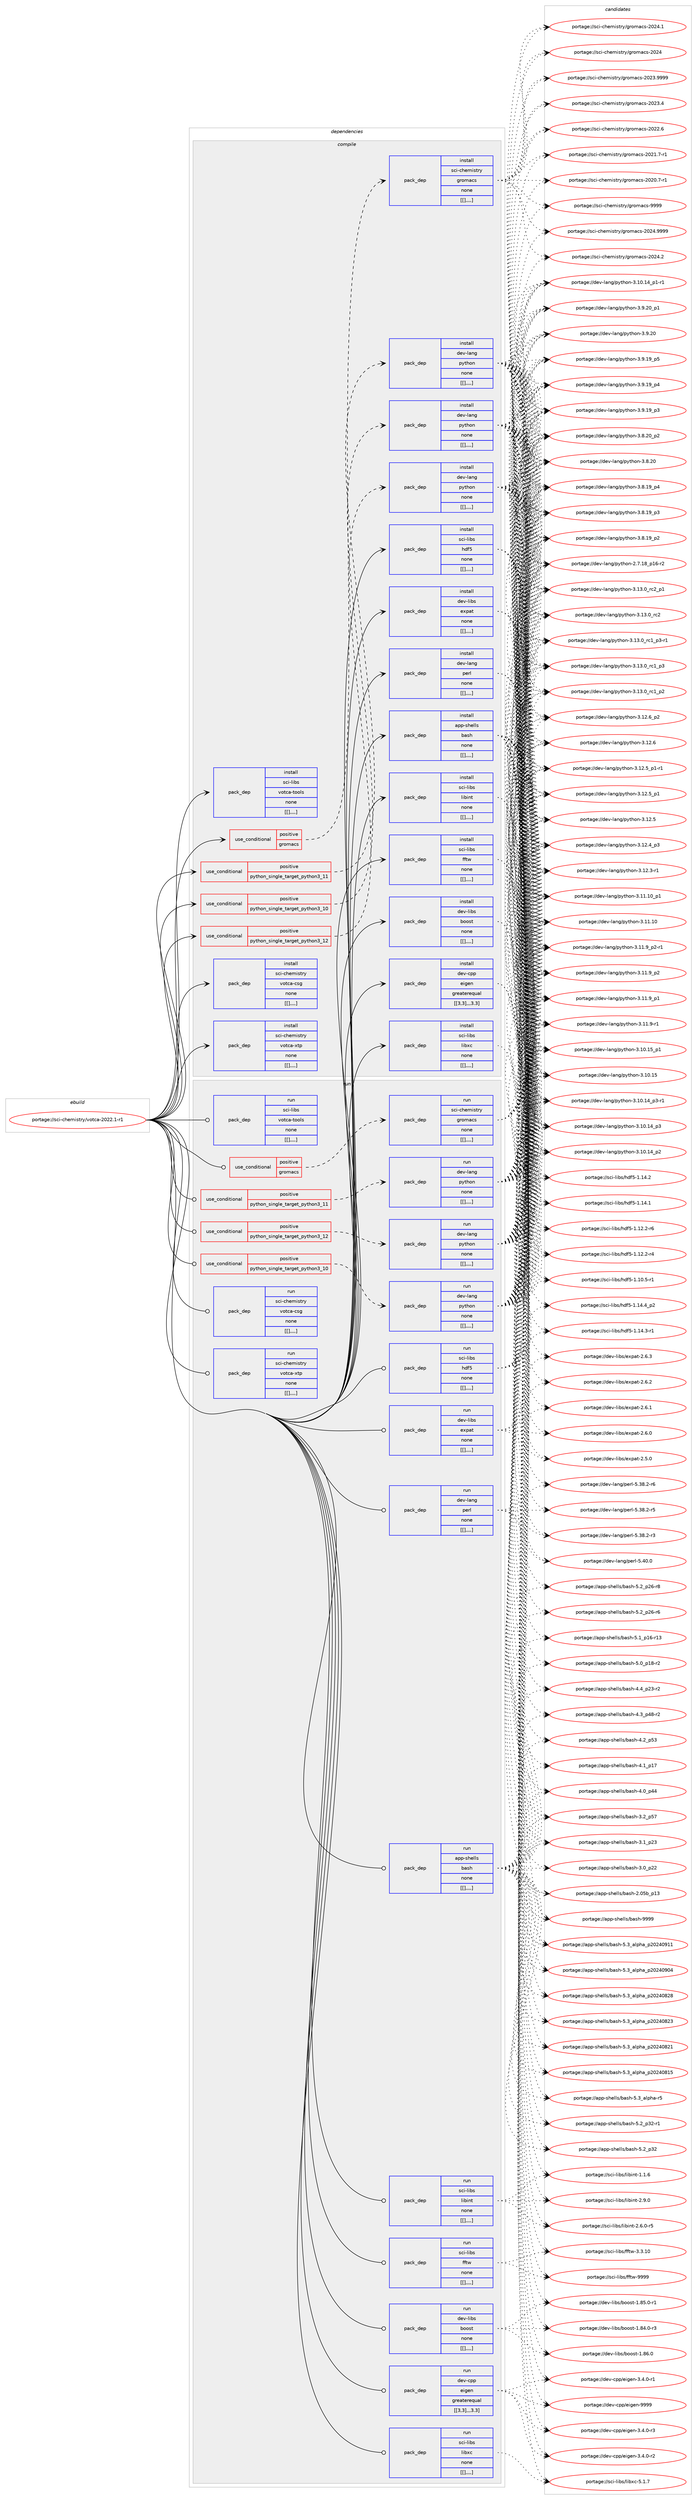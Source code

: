 digraph prolog {

# *************
# Graph options
# *************

newrank=true;
concentrate=true;
compound=true;
graph [rankdir=LR,fontname=Helvetica,fontsize=10,ranksep=1.5];#, ranksep=2.5, nodesep=0.2];
edge  [arrowhead=vee];
node  [fontname=Helvetica,fontsize=10];

# **********
# The ebuild
# **********

subgraph cluster_leftcol {
color=gray;
label=<<i>ebuild</i>>;
id [label="portage://sci-chemistry/votca-2022.1-r1", color=red, width=4, href="../sci-chemistry/votca-2022.1-r1.svg"];
}

# ****************
# The dependencies
# ****************

subgraph cluster_midcol {
color=gray;
label=<<i>dependencies</i>>;
subgraph cluster_compile {
fillcolor="#eeeeee";
style=filled;
label=<<i>compile</i>>;
subgraph cond107949 {
dependency404112 [label=<<TABLE BORDER="0" CELLBORDER="1" CELLSPACING="0" CELLPADDING="4"><TR><TD ROWSPAN="3" CELLPADDING="10">use_conditional</TD></TR><TR><TD>positive</TD></TR><TR><TD>gromacs</TD></TR></TABLE>>, shape=none, color=red];
subgraph pack293307 {
dependency404113 [label=<<TABLE BORDER="0" CELLBORDER="1" CELLSPACING="0" CELLPADDING="4" WIDTH="220"><TR><TD ROWSPAN="6" CELLPADDING="30">pack_dep</TD></TR><TR><TD WIDTH="110">install</TD></TR><TR><TD>sci-chemistry</TD></TR><TR><TD>gromacs</TD></TR><TR><TD>none</TD></TR><TR><TD>[[],,,,]</TD></TR></TABLE>>, shape=none, color=blue];
}
dependency404112:e -> dependency404113:w [weight=20,style="dashed",arrowhead="vee"];
}
id:e -> dependency404112:w [weight=20,style="solid",arrowhead="vee"];
subgraph cond107950 {
dependency404114 [label=<<TABLE BORDER="0" CELLBORDER="1" CELLSPACING="0" CELLPADDING="4"><TR><TD ROWSPAN="3" CELLPADDING="10">use_conditional</TD></TR><TR><TD>positive</TD></TR><TR><TD>python_single_target_python3_10</TD></TR></TABLE>>, shape=none, color=red];
subgraph pack293308 {
dependency404115 [label=<<TABLE BORDER="0" CELLBORDER="1" CELLSPACING="0" CELLPADDING="4" WIDTH="220"><TR><TD ROWSPAN="6" CELLPADDING="30">pack_dep</TD></TR><TR><TD WIDTH="110">install</TD></TR><TR><TD>dev-lang</TD></TR><TR><TD>python</TD></TR><TR><TD>none</TD></TR><TR><TD>[[],,,,]</TD></TR></TABLE>>, shape=none, color=blue];
}
dependency404114:e -> dependency404115:w [weight=20,style="dashed",arrowhead="vee"];
}
id:e -> dependency404114:w [weight=20,style="solid",arrowhead="vee"];
subgraph cond107951 {
dependency404116 [label=<<TABLE BORDER="0" CELLBORDER="1" CELLSPACING="0" CELLPADDING="4"><TR><TD ROWSPAN="3" CELLPADDING="10">use_conditional</TD></TR><TR><TD>positive</TD></TR><TR><TD>python_single_target_python3_11</TD></TR></TABLE>>, shape=none, color=red];
subgraph pack293309 {
dependency404117 [label=<<TABLE BORDER="0" CELLBORDER="1" CELLSPACING="0" CELLPADDING="4" WIDTH="220"><TR><TD ROWSPAN="6" CELLPADDING="30">pack_dep</TD></TR><TR><TD WIDTH="110">install</TD></TR><TR><TD>dev-lang</TD></TR><TR><TD>python</TD></TR><TR><TD>none</TD></TR><TR><TD>[[],,,,]</TD></TR></TABLE>>, shape=none, color=blue];
}
dependency404116:e -> dependency404117:w [weight=20,style="dashed",arrowhead="vee"];
}
id:e -> dependency404116:w [weight=20,style="solid",arrowhead="vee"];
subgraph cond107952 {
dependency404118 [label=<<TABLE BORDER="0" CELLBORDER="1" CELLSPACING="0" CELLPADDING="4"><TR><TD ROWSPAN="3" CELLPADDING="10">use_conditional</TD></TR><TR><TD>positive</TD></TR><TR><TD>python_single_target_python3_12</TD></TR></TABLE>>, shape=none, color=red];
subgraph pack293310 {
dependency404119 [label=<<TABLE BORDER="0" CELLBORDER="1" CELLSPACING="0" CELLPADDING="4" WIDTH="220"><TR><TD ROWSPAN="6" CELLPADDING="30">pack_dep</TD></TR><TR><TD WIDTH="110">install</TD></TR><TR><TD>dev-lang</TD></TR><TR><TD>python</TD></TR><TR><TD>none</TD></TR><TR><TD>[[],,,,]</TD></TR></TABLE>>, shape=none, color=blue];
}
dependency404118:e -> dependency404119:w [weight=20,style="dashed",arrowhead="vee"];
}
id:e -> dependency404118:w [weight=20,style="solid",arrowhead="vee"];
subgraph pack293311 {
dependency404120 [label=<<TABLE BORDER="0" CELLBORDER="1" CELLSPACING="0" CELLPADDING="4" WIDTH="220"><TR><TD ROWSPAN="6" CELLPADDING="30">pack_dep</TD></TR><TR><TD WIDTH="110">install</TD></TR><TR><TD>app-shells</TD></TR><TR><TD>bash</TD></TR><TR><TD>none</TD></TR><TR><TD>[[],,,,]</TD></TR></TABLE>>, shape=none, color=blue];
}
id:e -> dependency404120:w [weight=20,style="solid",arrowhead="vee"];
subgraph pack293312 {
dependency404121 [label=<<TABLE BORDER="0" CELLBORDER="1" CELLSPACING="0" CELLPADDING="4" WIDTH="220"><TR><TD ROWSPAN="6" CELLPADDING="30">pack_dep</TD></TR><TR><TD WIDTH="110">install</TD></TR><TR><TD>dev-cpp</TD></TR><TR><TD>eigen</TD></TR><TR><TD>greaterequal</TD></TR><TR><TD>[[3,3],,,3.3]</TD></TR></TABLE>>, shape=none, color=blue];
}
id:e -> dependency404121:w [weight=20,style="solid",arrowhead="vee"];
subgraph pack293313 {
dependency404122 [label=<<TABLE BORDER="0" CELLBORDER="1" CELLSPACING="0" CELLPADDING="4" WIDTH="220"><TR><TD ROWSPAN="6" CELLPADDING="30">pack_dep</TD></TR><TR><TD WIDTH="110">install</TD></TR><TR><TD>dev-lang</TD></TR><TR><TD>perl</TD></TR><TR><TD>none</TD></TR><TR><TD>[[],,,,]</TD></TR></TABLE>>, shape=none, color=blue];
}
id:e -> dependency404122:w [weight=20,style="solid",arrowhead="vee"];
subgraph pack293314 {
dependency404123 [label=<<TABLE BORDER="0" CELLBORDER="1" CELLSPACING="0" CELLPADDING="4" WIDTH="220"><TR><TD ROWSPAN="6" CELLPADDING="30">pack_dep</TD></TR><TR><TD WIDTH="110">install</TD></TR><TR><TD>dev-libs</TD></TR><TR><TD>boost</TD></TR><TR><TD>none</TD></TR><TR><TD>[[],,,,]</TD></TR></TABLE>>, shape=none, color=blue];
}
id:e -> dependency404123:w [weight=20,style="solid",arrowhead="vee"];
subgraph pack293315 {
dependency404124 [label=<<TABLE BORDER="0" CELLBORDER="1" CELLSPACING="0" CELLPADDING="4" WIDTH="220"><TR><TD ROWSPAN="6" CELLPADDING="30">pack_dep</TD></TR><TR><TD WIDTH="110">install</TD></TR><TR><TD>dev-libs</TD></TR><TR><TD>expat</TD></TR><TR><TD>none</TD></TR><TR><TD>[[],,,,]</TD></TR></TABLE>>, shape=none, color=blue];
}
id:e -> dependency404124:w [weight=20,style="solid",arrowhead="vee"];
subgraph pack293316 {
dependency404125 [label=<<TABLE BORDER="0" CELLBORDER="1" CELLSPACING="0" CELLPADDING="4" WIDTH="220"><TR><TD ROWSPAN="6" CELLPADDING="30">pack_dep</TD></TR><TR><TD WIDTH="110">install</TD></TR><TR><TD>sci-libs</TD></TR><TR><TD>fftw</TD></TR><TR><TD>none</TD></TR><TR><TD>[[],,,,]</TD></TR></TABLE>>, shape=none, color=blue];
}
id:e -> dependency404125:w [weight=20,style="solid",arrowhead="vee"];
subgraph pack293317 {
dependency404126 [label=<<TABLE BORDER="0" CELLBORDER="1" CELLSPACING="0" CELLPADDING="4" WIDTH="220"><TR><TD ROWSPAN="6" CELLPADDING="30">pack_dep</TD></TR><TR><TD WIDTH="110">install</TD></TR><TR><TD>sci-libs</TD></TR><TR><TD>hdf5</TD></TR><TR><TD>none</TD></TR><TR><TD>[[],,,,]</TD></TR></TABLE>>, shape=none, color=blue];
}
id:e -> dependency404126:w [weight=20,style="solid",arrowhead="vee"];
subgraph pack293318 {
dependency404127 [label=<<TABLE BORDER="0" CELLBORDER="1" CELLSPACING="0" CELLPADDING="4" WIDTH="220"><TR><TD ROWSPAN="6" CELLPADDING="30">pack_dep</TD></TR><TR><TD WIDTH="110">install</TD></TR><TR><TD>sci-libs</TD></TR><TR><TD>libint</TD></TR><TR><TD>none</TD></TR><TR><TD>[[],,,,]</TD></TR></TABLE>>, shape=none, color=blue];
}
id:e -> dependency404127:w [weight=20,style="solid",arrowhead="vee"];
subgraph pack293319 {
dependency404128 [label=<<TABLE BORDER="0" CELLBORDER="1" CELLSPACING="0" CELLPADDING="4" WIDTH="220"><TR><TD ROWSPAN="6" CELLPADDING="30">pack_dep</TD></TR><TR><TD WIDTH="110">install</TD></TR><TR><TD>sci-libs</TD></TR><TR><TD>libxc</TD></TR><TR><TD>none</TD></TR><TR><TD>[[],,,,]</TD></TR></TABLE>>, shape=none, color=blue];
}
id:e -> dependency404128:w [weight=20,style="solid",arrowhead="vee"];
subgraph pack293320 {
dependency404129 [label=<<TABLE BORDER="0" CELLBORDER="1" CELLSPACING="0" CELLPADDING="4" WIDTH="220"><TR><TD ROWSPAN="6" CELLPADDING="30">pack_dep</TD></TR><TR><TD WIDTH="110">install</TD></TR><TR><TD>sci-chemistry</TD></TR><TR><TD>votca-csg</TD></TR><TR><TD>none</TD></TR><TR><TD>[[],,,,]</TD></TR></TABLE>>, shape=none, color=blue];
}
id:e -> dependency404129:w [weight=20,style="solid",arrowhead="vee"];
subgraph pack293321 {
dependency404130 [label=<<TABLE BORDER="0" CELLBORDER="1" CELLSPACING="0" CELLPADDING="4" WIDTH="220"><TR><TD ROWSPAN="6" CELLPADDING="30">pack_dep</TD></TR><TR><TD WIDTH="110">install</TD></TR><TR><TD>sci-chemistry</TD></TR><TR><TD>votca-xtp</TD></TR><TR><TD>none</TD></TR><TR><TD>[[],,,,]</TD></TR></TABLE>>, shape=none, color=blue];
}
id:e -> dependency404130:w [weight=20,style="solid",arrowhead="vee"];
subgraph pack293322 {
dependency404131 [label=<<TABLE BORDER="0" CELLBORDER="1" CELLSPACING="0" CELLPADDING="4" WIDTH="220"><TR><TD ROWSPAN="6" CELLPADDING="30">pack_dep</TD></TR><TR><TD WIDTH="110">install</TD></TR><TR><TD>sci-libs</TD></TR><TR><TD>votca-tools</TD></TR><TR><TD>none</TD></TR><TR><TD>[[],,,,]</TD></TR></TABLE>>, shape=none, color=blue];
}
id:e -> dependency404131:w [weight=20,style="solid",arrowhead="vee"];
}
subgraph cluster_compileandrun {
fillcolor="#eeeeee";
style=filled;
label=<<i>compile and run</i>>;
}
subgraph cluster_run {
fillcolor="#eeeeee";
style=filled;
label=<<i>run</i>>;
subgraph cond107953 {
dependency404132 [label=<<TABLE BORDER="0" CELLBORDER="1" CELLSPACING="0" CELLPADDING="4"><TR><TD ROWSPAN="3" CELLPADDING="10">use_conditional</TD></TR><TR><TD>positive</TD></TR><TR><TD>gromacs</TD></TR></TABLE>>, shape=none, color=red];
subgraph pack293323 {
dependency404133 [label=<<TABLE BORDER="0" CELLBORDER="1" CELLSPACING="0" CELLPADDING="4" WIDTH="220"><TR><TD ROWSPAN="6" CELLPADDING="30">pack_dep</TD></TR><TR><TD WIDTH="110">run</TD></TR><TR><TD>sci-chemistry</TD></TR><TR><TD>gromacs</TD></TR><TR><TD>none</TD></TR><TR><TD>[[],,,,]</TD></TR></TABLE>>, shape=none, color=blue];
}
dependency404132:e -> dependency404133:w [weight=20,style="dashed",arrowhead="vee"];
}
id:e -> dependency404132:w [weight=20,style="solid",arrowhead="odot"];
subgraph cond107954 {
dependency404134 [label=<<TABLE BORDER="0" CELLBORDER="1" CELLSPACING="0" CELLPADDING="4"><TR><TD ROWSPAN="3" CELLPADDING="10">use_conditional</TD></TR><TR><TD>positive</TD></TR><TR><TD>python_single_target_python3_10</TD></TR></TABLE>>, shape=none, color=red];
subgraph pack293324 {
dependency404135 [label=<<TABLE BORDER="0" CELLBORDER="1" CELLSPACING="0" CELLPADDING="4" WIDTH="220"><TR><TD ROWSPAN="6" CELLPADDING="30">pack_dep</TD></TR><TR><TD WIDTH="110">run</TD></TR><TR><TD>dev-lang</TD></TR><TR><TD>python</TD></TR><TR><TD>none</TD></TR><TR><TD>[[],,,,]</TD></TR></TABLE>>, shape=none, color=blue];
}
dependency404134:e -> dependency404135:w [weight=20,style="dashed",arrowhead="vee"];
}
id:e -> dependency404134:w [weight=20,style="solid",arrowhead="odot"];
subgraph cond107955 {
dependency404136 [label=<<TABLE BORDER="0" CELLBORDER="1" CELLSPACING="0" CELLPADDING="4"><TR><TD ROWSPAN="3" CELLPADDING="10">use_conditional</TD></TR><TR><TD>positive</TD></TR><TR><TD>python_single_target_python3_11</TD></TR></TABLE>>, shape=none, color=red];
subgraph pack293325 {
dependency404137 [label=<<TABLE BORDER="0" CELLBORDER="1" CELLSPACING="0" CELLPADDING="4" WIDTH="220"><TR><TD ROWSPAN="6" CELLPADDING="30">pack_dep</TD></TR><TR><TD WIDTH="110">run</TD></TR><TR><TD>dev-lang</TD></TR><TR><TD>python</TD></TR><TR><TD>none</TD></TR><TR><TD>[[],,,,]</TD></TR></TABLE>>, shape=none, color=blue];
}
dependency404136:e -> dependency404137:w [weight=20,style="dashed",arrowhead="vee"];
}
id:e -> dependency404136:w [weight=20,style="solid",arrowhead="odot"];
subgraph cond107956 {
dependency404138 [label=<<TABLE BORDER="0" CELLBORDER="1" CELLSPACING="0" CELLPADDING="4"><TR><TD ROWSPAN="3" CELLPADDING="10">use_conditional</TD></TR><TR><TD>positive</TD></TR><TR><TD>python_single_target_python3_12</TD></TR></TABLE>>, shape=none, color=red];
subgraph pack293326 {
dependency404139 [label=<<TABLE BORDER="0" CELLBORDER="1" CELLSPACING="0" CELLPADDING="4" WIDTH="220"><TR><TD ROWSPAN="6" CELLPADDING="30">pack_dep</TD></TR><TR><TD WIDTH="110">run</TD></TR><TR><TD>dev-lang</TD></TR><TR><TD>python</TD></TR><TR><TD>none</TD></TR><TR><TD>[[],,,,]</TD></TR></TABLE>>, shape=none, color=blue];
}
dependency404138:e -> dependency404139:w [weight=20,style="dashed",arrowhead="vee"];
}
id:e -> dependency404138:w [weight=20,style="solid",arrowhead="odot"];
subgraph pack293327 {
dependency404140 [label=<<TABLE BORDER="0" CELLBORDER="1" CELLSPACING="0" CELLPADDING="4" WIDTH="220"><TR><TD ROWSPAN="6" CELLPADDING="30">pack_dep</TD></TR><TR><TD WIDTH="110">run</TD></TR><TR><TD>app-shells</TD></TR><TR><TD>bash</TD></TR><TR><TD>none</TD></TR><TR><TD>[[],,,,]</TD></TR></TABLE>>, shape=none, color=blue];
}
id:e -> dependency404140:w [weight=20,style="solid",arrowhead="odot"];
subgraph pack293328 {
dependency404141 [label=<<TABLE BORDER="0" CELLBORDER="1" CELLSPACING="0" CELLPADDING="4" WIDTH="220"><TR><TD ROWSPAN="6" CELLPADDING="30">pack_dep</TD></TR><TR><TD WIDTH="110">run</TD></TR><TR><TD>dev-cpp</TD></TR><TR><TD>eigen</TD></TR><TR><TD>greaterequal</TD></TR><TR><TD>[[3,3],,,3.3]</TD></TR></TABLE>>, shape=none, color=blue];
}
id:e -> dependency404141:w [weight=20,style="solid",arrowhead="odot"];
subgraph pack293329 {
dependency404142 [label=<<TABLE BORDER="0" CELLBORDER="1" CELLSPACING="0" CELLPADDING="4" WIDTH="220"><TR><TD ROWSPAN="6" CELLPADDING="30">pack_dep</TD></TR><TR><TD WIDTH="110">run</TD></TR><TR><TD>dev-lang</TD></TR><TR><TD>perl</TD></TR><TR><TD>none</TD></TR><TR><TD>[[],,,,]</TD></TR></TABLE>>, shape=none, color=blue];
}
id:e -> dependency404142:w [weight=20,style="solid",arrowhead="odot"];
subgraph pack293330 {
dependency404143 [label=<<TABLE BORDER="0" CELLBORDER="1" CELLSPACING="0" CELLPADDING="4" WIDTH="220"><TR><TD ROWSPAN="6" CELLPADDING="30">pack_dep</TD></TR><TR><TD WIDTH="110">run</TD></TR><TR><TD>dev-libs</TD></TR><TR><TD>boost</TD></TR><TR><TD>none</TD></TR><TR><TD>[[],,,,]</TD></TR></TABLE>>, shape=none, color=blue];
}
id:e -> dependency404143:w [weight=20,style="solid",arrowhead="odot"];
subgraph pack293331 {
dependency404144 [label=<<TABLE BORDER="0" CELLBORDER="1" CELLSPACING="0" CELLPADDING="4" WIDTH="220"><TR><TD ROWSPAN="6" CELLPADDING="30">pack_dep</TD></TR><TR><TD WIDTH="110">run</TD></TR><TR><TD>dev-libs</TD></TR><TR><TD>expat</TD></TR><TR><TD>none</TD></TR><TR><TD>[[],,,,]</TD></TR></TABLE>>, shape=none, color=blue];
}
id:e -> dependency404144:w [weight=20,style="solid",arrowhead="odot"];
subgraph pack293332 {
dependency404145 [label=<<TABLE BORDER="0" CELLBORDER="1" CELLSPACING="0" CELLPADDING="4" WIDTH="220"><TR><TD ROWSPAN="6" CELLPADDING="30">pack_dep</TD></TR><TR><TD WIDTH="110">run</TD></TR><TR><TD>sci-libs</TD></TR><TR><TD>fftw</TD></TR><TR><TD>none</TD></TR><TR><TD>[[],,,,]</TD></TR></TABLE>>, shape=none, color=blue];
}
id:e -> dependency404145:w [weight=20,style="solid",arrowhead="odot"];
subgraph pack293333 {
dependency404146 [label=<<TABLE BORDER="0" CELLBORDER="1" CELLSPACING="0" CELLPADDING="4" WIDTH="220"><TR><TD ROWSPAN="6" CELLPADDING="30">pack_dep</TD></TR><TR><TD WIDTH="110">run</TD></TR><TR><TD>sci-libs</TD></TR><TR><TD>hdf5</TD></TR><TR><TD>none</TD></TR><TR><TD>[[],,,,]</TD></TR></TABLE>>, shape=none, color=blue];
}
id:e -> dependency404146:w [weight=20,style="solid",arrowhead="odot"];
subgraph pack293334 {
dependency404147 [label=<<TABLE BORDER="0" CELLBORDER="1" CELLSPACING="0" CELLPADDING="4" WIDTH="220"><TR><TD ROWSPAN="6" CELLPADDING="30">pack_dep</TD></TR><TR><TD WIDTH="110">run</TD></TR><TR><TD>sci-libs</TD></TR><TR><TD>libint</TD></TR><TR><TD>none</TD></TR><TR><TD>[[],,,,]</TD></TR></TABLE>>, shape=none, color=blue];
}
id:e -> dependency404147:w [weight=20,style="solid",arrowhead="odot"];
subgraph pack293335 {
dependency404148 [label=<<TABLE BORDER="0" CELLBORDER="1" CELLSPACING="0" CELLPADDING="4" WIDTH="220"><TR><TD ROWSPAN="6" CELLPADDING="30">pack_dep</TD></TR><TR><TD WIDTH="110">run</TD></TR><TR><TD>sci-libs</TD></TR><TR><TD>libxc</TD></TR><TR><TD>none</TD></TR><TR><TD>[[],,,,]</TD></TR></TABLE>>, shape=none, color=blue];
}
id:e -> dependency404148:w [weight=20,style="solid",arrowhead="odot"];
subgraph pack293336 {
dependency404149 [label=<<TABLE BORDER="0" CELLBORDER="1" CELLSPACING="0" CELLPADDING="4" WIDTH="220"><TR><TD ROWSPAN="6" CELLPADDING="30">pack_dep</TD></TR><TR><TD WIDTH="110">run</TD></TR><TR><TD>sci-chemistry</TD></TR><TR><TD>votca-csg</TD></TR><TR><TD>none</TD></TR><TR><TD>[[],,,,]</TD></TR></TABLE>>, shape=none, color=blue];
}
id:e -> dependency404149:w [weight=20,style="solid",arrowhead="odot"];
subgraph pack293337 {
dependency404150 [label=<<TABLE BORDER="0" CELLBORDER="1" CELLSPACING="0" CELLPADDING="4" WIDTH="220"><TR><TD ROWSPAN="6" CELLPADDING="30">pack_dep</TD></TR><TR><TD WIDTH="110">run</TD></TR><TR><TD>sci-chemistry</TD></TR><TR><TD>votca-xtp</TD></TR><TR><TD>none</TD></TR><TR><TD>[[],,,,]</TD></TR></TABLE>>, shape=none, color=blue];
}
id:e -> dependency404150:w [weight=20,style="solid",arrowhead="odot"];
subgraph pack293338 {
dependency404151 [label=<<TABLE BORDER="0" CELLBORDER="1" CELLSPACING="0" CELLPADDING="4" WIDTH="220"><TR><TD ROWSPAN="6" CELLPADDING="30">pack_dep</TD></TR><TR><TD WIDTH="110">run</TD></TR><TR><TD>sci-libs</TD></TR><TR><TD>votca-tools</TD></TR><TR><TD>none</TD></TR><TR><TD>[[],,,,]</TD></TR></TABLE>>, shape=none, color=blue];
}
id:e -> dependency404151:w [weight=20,style="solid",arrowhead="odot"];
}
}

# **************
# The candidates
# **************

subgraph cluster_choices {
rank=same;
color=gray;
label=<<i>candidates</i>>;

subgraph choice293307 {
color=black;
nodesep=1;
choice1159910545991041011091051151161141214710311411110997991154557575757 [label="portage://sci-chemistry/gromacs-9999", color=red, width=4,href="../sci-chemistry/gromacs-9999.svg"];
choice11599105459910410110910511511611412147103114111109979911545504850524657575757 [label="portage://sci-chemistry/gromacs-2024.9999", color=red, width=4,href="../sci-chemistry/gromacs-2024.9999.svg"];
choice11599105459910410110910511511611412147103114111109979911545504850524650 [label="portage://sci-chemistry/gromacs-2024.2", color=red, width=4,href="../sci-chemistry/gromacs-2024.2.svg"];
choice11599105459910410110910511511611412147103114111109979911545504850524649 [label="portage://sci-chemistry/gromacs-2024.1", color=red, width=4,href="../sci-chemistry/gromacs-2024.1.svg"];
choice1159910545991041011091051151161141214710311411110997991154550485052 [label="portage://sci-chemistry/gromacs-2024", color=red, width=4,href="../sci-chemistry/gromacs-2024.svg"];
choice11599105459910410110910511511611412147103114111109979911545504850514657575757 [label="portage://sci-chemistry/gromacs-2023.9999", color=red, width=4,href="../sci-chemistry/gromacs-2023.9999.svg"];
choice11599105459910410110910511511611412147103114111109979911545504850514652 [label="portage://sci-chemistry/gromacs-2023.4", color=red, width=4,href="../sci-chemistry/gromacs-2023.4.svg"];
choice11599105459910410110910511511611412147103114111109979911545504850504654 [label="portage://sci-chemistry/gromacs-2022.6", color=red, width=4,href="../sci-chemistry/gromacs-2022.6.svg"];
choice115991054599104101109105115116114121471031141111099799115455048504946554511449 [label="portage://sci-chemistry/gromacs-2021.7-r1", color=red, width=4,href="../sci-chemistry/gromacs-2021.7-r1.svg"];
choice115991054599104101109105115116114121471031141111099799115455048504846554511449 [label="portage://sci-chemistry/gromacs-2020.7-r1", color=red, width=4,href="../sci-chemistry/gromacs-2020.7-r1.svg"];
dependency404113:e -> choice1159910545991041011091051151161141214710311411110997991154557575757:w [style=dotted,weight="100"];
dependency404113:e -> choice11599105459910410110910511511611412147103114111109979911545504850524657575757:w [style=dotted,weight="100"];
dependency404113:e -> choice11599105459910410110910511511611412147103114111109979911545504850524650:w [style=dotted,weight="100"];
dependency404113:e -> choice11599105459910410110910511511611412147103114111109979911545504850524649:w [style=dotted,weight="100"];
dependency404113:e -> choice1159910545991041011091051151161141214710311411110997991154550485052:w [style=dotted,weight="100"];
dependency404113:e -> choice11599105459910410110910511511611412147103114111109979911545504850514657575757:w [style=dotted,weight="100"];
dependency404113:e -> choice11599105459910410110910511511611412147103114111109979911545504850514652:w [style=dotted,weight="100"];
dependency404113:e -> choice11599105459910410110910511511611412147103114111109979911545504850504654:w [style=dotted,weight="100"];
dependency404113:e -> choice115991054599104101109105115116114121471031141111099799115455048504946554511449:w [style=dotted,weight="100"];
dependency404113:e -> choice115991054599104101109105115116114121471031141111099799115455048504846554511449:w [style=dotted,weight="100"];
}
subgraph choice293308 {
color=black;
nodesep=1;
choice100101118451089711010347112121116104111110455146495146489511499509511249 [label="portage://dev-lang/python-3.13.0_rc2_p1", color=red, width=4,href="../dev-lang/python-3.13.0_rc2_p1.svg"];
choice10010111845108971101034711212111610411111045514649514648951149950 [label="portage://dev-lang/python-3.13.0_rc2", color=red, width=4,href="../dev-lang/python-3.13.0_rc2.svg"];
choice1001011184510897110103471121211161041111104551464951464895114994995112514511449 [label="portage://dev-lang/python-3.13.0_rc1_p3-r1", color=red, width=4,href="../dev-lang/python-3.13.0_rc1_p3-r1.svg"];
choice100101118451089711010347112121116104111110455146495146489511499499511251 [label="portage://dev-lang/python-3.13.0_rc1_p3", color=red, width=4,href="../dev-lang/python-3.13.0_rc1_p3.svg"];
choice100101118451089711010347112121116104111110455146495146489511499499511250 [label="portage://dev-lang/python-3.13.0_rc1_p2", color=red, width=4,href="../dev-lang/python-3.13.0_rc1_p2.svg"];
choice100101118451089711010347112121116104111110455146495046549511250 [label="portage://dev-lang/python-3.12.6_p2", color=red, width=4,href="../dev-lang/python-3.12.6_p2.svg"];
choice10010111845108971101034711212111610411111045514649504654 [label="portage://dev-lang/python-3.12.6", color=red, width=4,href="../dev-lang/python-3.12.6.svg"];
choice1001011184510897110103471121211161041111104551464950465395112494511449 [label="portage://dev-lang/python-3.12.5_p1-r1", color=red, width=4,href="../dev-lang/python-3.12.5_p1-r1.svg"];
choice100101118451089711010347112121116104111110455146495046539511249 [label="portage://dev-lang/python-3.12.5_p1", color=red, width=4,href="../dev-lang/python-3.12.5_p1.svg"];
choice10010111845108971101034711212111610411111045514649504653 [label="portage://dev-lang/python-3.12.5", color=red, width=4,href="../dev-lang/python-3.12.5.svg"];
choice100101118451089711010347112121116104111110455146495046529511251 [label="portage://dev-lang/python-3.12.4_p3", color=red, width=4,href="../dev-lang/python-3.12.4_p3.svg"];
choice100101118451089711010347112121116104111110455146495046514511449 [label="portage://dev-lang/python-3.12.3-r1", color=red, width=4,href="../dev-lang/python-3.12.3-r1.svg"];
choice10010111845108971101034711212111610411111045514649494649489511249 [label="portage://dev-lang/python-3.11.10_p1", color=red, width=4,href="../dev-lang/python-3.11.10_p1.svg"];
choice1001011184510897110103471121211161041111104551464949464948 [label="portage://dev-lang/python-3.11.10", color=red, width=4,href="../dev-lang/python-3.11.10.svg"];
choice1001011184510897110103471121211161041111104551464949465795112504511449 [label="portage://dev-lang/python-3.11.9_p2-r1", color=red, width=4,href="../dev-lang/python-3.11.9_p2-r1.svg"];
choice100101118451089711010347112121116104111110455146494946579511250 [label="portage://dev-lang/python-3.11.9_p2", color=red, width=4,href="../dev-lang/python-3.11.9_p2.svg"];
choice100101118451089711010347112121116104111110455146494946579511249 [label="portage://dev-lang/python-3.11.9_p1", color=red, width=4,href="../dev-lang/python-3.11.9_p1.svg"];
choice100101118451089711010347112121116104111110455146494946574511449 [label="portage://dev-lang/python-3.11.9-r1", color=red, width=4,href="../dev-lang/python-3.11.9-r1.svg"];
choice10010111845108971101034711212111610411111045514649484649539511249 [label="portage://dev-lang/python-3.10.15_p1", color=red, width=4,href="../dev-lang/python-3.10.15_p1.svg"];
choice1001011184510897110103471121211161041111104551464948464953 [label="portage://dev-lang/python-3.10.15", color=red, width=4,href="../dev-lang/python-3.10.15.svg"];
choice100101118451089711010347112121116104111110455146494846495295112514511449 [label="portage://dev-lang/python-3.10.14_p3-r1", color=red, width=4,href="../dev-lang/python-3.10.14_p3-r1.svg"];
choice10010111845108971101034711212111610411111045514649484649529511251 [label="portage://dev-lang/python-3.10.14_p3", color=red, width=4,href="../dev-lang/python-3.10.14_p3.svg"];
choice10010111845108971101034711212111610411111045514649484649529511250 [label="portage://dev-lang/python-3.10.14_p2", color=red, width=4,href="../dev-lang/python-3.10.14_p2.svg"];
choice100101118451089711010347112121116104111110455146494846495295112494511449 [label="portage://dev-lang/python-3.10.14_p1-r1", color=red, width=4,href="../dev-lang/python-3.10.14_p1-r1.svg"];
choice100101118451089711010347112121116104111110455146574650489511249 [label="portage://dev-lang/python-3.9.20_p1", color=red, width=4,href="../dev-lang/python-3.9.20_p1.svg"];
choice10010111845108971101034711212111610411111045514657465048 [label="portage://dev-lang/python-3.9.20", color=red, width=4,href="../dev-lang/python-3.9.20.svg"];
choice100101118451089711010347112121116104111110455146574649579511253 [label="portage://dev-lang/python-3.9.19_p5", color=red, width=4,href="../dev-lang/python-3.9.19_p5.svg"];
choice100101118451089711010347112121116104111110455146574649579511252 [label="portage://dev-lang/python-3.9.19_p4", color=red, width=4,href="../dev-lang/python-3.9.19_p4.svg"];
choice100101118451089711010347112121116104111110455146574649579511251 [label="portage://dev-lang/python-3.9.19_p3", color=red, width=4,href="../dev-lang/python-3.9.19_p3.svg"];
choice100101118451089711010347112121116104111110455146564650489511250 [label="portage://dev-lang/python-3.8.20_p2", color=red, width=4,href="../dev-lang/python-3.8.20_p2.svg"];
choice10010111845108971101034711212111610411111045514656465048 [label="portage://dev-lang/python-3.8.20", color=red, width=4,href="../dev-lang/python-3.8.20.svg"];
choice100101118451089711010347112121116104111110455146564649579511252 [label="portage://dev-lang/python-3.8.19_p4", color=red, width=4,href="../dev-lang/python-3.8.19_p4.svg"];
choice100101118451089711010347112121116104111110455146564649579511251 [label="portage://dev-lang/python-3.8.19_p3", color=red, width=4,href="../dev-lang/python-3.8.19_p3.svg"];
choice100101118451089711010347112121116104111110455146564649579511250 [label="portage://dev-lang/python-3.8.19_p2", color=red, width=4,href="../dev-lang/python-3.8.19_p2.svg"];
choice100101118451089711010347112121116104111110455046554649569511249544511450 [label="portage://dev-lang/python-2.7.18_p16-r2", color=red, width=4,href="../dev-lang/python-2.7.18_p16-r2.svg"];
dependency404115:e -> choice100101118451089711010347112121116104111110455146495146489511499509511249:w [style=dotted,weight="100"];
dependency404115:e -> choice10010111845108971101034711212111610411111045514649514648951149950:w [style=dotted,weight="100"];
dependency404115:e -> choice1001011184510897110103471121211161041111104551464951464895114994995112514511449:w [style=dotted,weight="100"];
dependency404115:e -> choice100101118451089711010347112121116104111110455146495146489511499499511251:w [style=dotted,weight="100"];
dependency404115:e -> choice100101118451089711010347112121116104111110455146495146489511499499511250:w [style=dotted,weight="100"];
dependency404115:e -> choice100101118451089711010347112121116104111110455146495046549511250:w [style=dotted,weight="100"];
dependency404115:e -> choice10010111845108971101034711212111610411111045514649504654:w [style=dotted,weight="100"];
dependency404115:e -> choice1001011184510897110103471121211161041111104551464950465395112494511449:w [style=dotted,weight="100"];
dependency404115:e -> choice100101118451089711010347112121116104111110455146495046539511249:w [style=dotted,weight="100"];
dependency404115:e -> choice10010111845108971101034711212111610411111045514649504653:w [style=dotted,weight="100"];
dependency404115:e -> choice100101118451089711010347112121116104111110455146495046529511251:w [style=dotted,weight="100"];
dependency404115:e -> choice100101118451089711010347112121116104111110455146495046514511449:w [style=dotted,weight="100"];
dependency404115:e -> choice10010111845108971101034711212111610411111045514649494649489511249:w [style=dotted,weight="100"];
dependency404115:e -> choice1001011184510897110103471121211161041111104551464949464948:w [style=dotted,weight="100"];
dependency404115:e -> choice1001011184510897110103471121211161041111104551464949465795112504511449:w [style=dotted,weight="100"];
dependency404115:e -> choice100101118451089711010347112121116104111110455146494946579511250:w [style=dotted,weight="100"];
dependency404115:e -> choice100101118451089711010347112121116104111110455146494946579511249:w [style=dotted,weight="100"];
dependency404115:e -> choice100101118451089711010347112121116104111110455146494946574511449:w [style=dotted,weight="100"];
dependency404115:e -> choice10010111845108971101034711212111610411111045514649484649539511249:w [style=dotted,weight="100"];
dependency404115:e -> choice1001011184510897110103471121211161041111104551464948464953:w [style=dotted,weight="100"];
dependency404115:e -> choice100101118451089711010347112121116104111110455146494846495295112514511449:w [style=dotted,weight="100"];
dependency404115:e -> choice10010111845108971101034711212111610411111045514649484649529511251:w [style=dotted,weight="100"];
dependency404115:e -> choice10010111845108971101034711212111610411111045514649484649529511250:w [style=dotted,weight="100"];
dependency404115:e -> choice100101118451089711010347112121116104111110455146494846495295112494511449:w [style=dotted,weight="100"];
dependency404115:e -> choice100101118451089711010347112121116104111110455146574650489511249:w [style=dotted,weight="100"];
dependency404115:e -> choice10010111845108971101034711212111610411111045514657465048:w [style=dotted,weight="100"];
dependency404115:e -> choice100101118451089711010347112121116104111110455146574649579511253:w [style=dotted,weight="100"];
dependency404115:e -> choice100101118451089711010347112121116104111110455146574649579511252:w [style=dotted,weight="100"];
dependency404115:e -> choice100101118451089711010347112121116104111110455146574649579511251:w [style=dotted,weight="100"];
dependency404115:e -> choice100101118451089711010347112121116104111110455146564650489511250:w [style=dotted,weight="100"];
dependency404115:e -> choice10010111845108971101034711212111610411111045514656465048:w [style=dotted,weight="100"];
dependency404115:e -> choice100101118451089711010347112121116104111110455146564649579511252:w [style=dotted,weight="100"];
dependency404115:e -> choice100101118451089711010347112121116104111110455146564649579511251:w [style=dotted,weight="100"];
dependency404115:e -> choice100101118451089711010347112121116104111110455146564649579511250:w [style=dotted,weight="100"];
dependency404115:e -> choice100101118451089711010347112121116104111110455046554649569511249544511450:w [style=dotted,weight="100"];
}
subgraph choice293309 {
color=black;
nodesep=1;
choice100101118451089711010347112121116104111110455146495146489511499509511249 [label="portage://dev-lang/python-3.13.0_rc2_p1", color=red, width=4,href="../dev-lang/python-3.13.0_rc2_p1.svg"];
choice10010111845108971101034711212111610411111045514649514648951149950 [label="portage://dev-lang/python-3.13.0_rc2", color=red, width=4,href="../dev-lang/python-3.13.0_rc2.svg"];
choice1001011184510897110103471121211161041111104551464951464895114994995112514511449 [label="portage://dev-lang/python-3.13.0_rc1_p3-r1", color=red, width=4,href="../dev-lang/python-3.13.0_rc1_p3-r1.svg"];
choice100101118451089711010347112121116104111110455146495146489511499499511251 [label="portage://dev-lang/python-3.13.0_rc1_p3", color=red, width=4,href="../dev-lang/python-3.13.0_rc1_p3.svg"];
choice100101118451089711010347112121116104111110455146495146489511499499511250 [label="portage://dev-lang/python-3.13.0_rc1_p2", color=red, width=4,href="../dev-lang/python-3.13.0_rc1_p2.svg"];
choice100101118451089711010347112121116104111110455146495046549511250 [label="portage://dev-lang/python-3.12.6_p2", color=red, width=4,href="../dev-lang/python-3.12.6_p2.svg"];
choice10010111845108971101034711212111610411111045514649504654 [label="portage://dev-lang/python-3.12.6", color=red, width=4,href="../dev-lang/python-3.12.6.svg"];
choice1001011184510897110103471121211161041111104551464950465395112494511449 [label="portage://dev-lang/python-3.12.5_p1-r1", color=red, width=4,href="../dev-lang/python-3.12.5_p1-r1.svg"];
choice100101118451089711010347112121116104111110455146495046539511249 [label="portage://dev-lang/python-3.12.5_p1", color=red, width=4,href="../dev-lang/python-3.12.5_p1.svg"];
choice10010111845108971101034711212111610411111045514649504653 [label="portage://dev-lang/python-3.12.5", color=red, width=4,href="../dev-lang/python-3.12.5.svg"];
choice100101118451089711010347112121116104111110455146495046529511251 [label="portage://dev-lang/python-3.12.4_p3", color=red, width=4,href="../dev-lang/python-3.12.4_p3.svg"];
choice100101118451089711010347112121116104111110455146495046514511449 [label="portage://dev-lang/python-3.12.3-r1", color=red, width=4,href="../dev-lang/python-3.12.3-r1.svg"];
choice10010111845108971101034711212111610411111045514649494649489511249 [label="portage://dev-lang/python-3.11.10_p1", color=red, width=4,href="../dev-lang/python-3.11.10_p1.svg"];
choice1001011184510897110103471121211161041111104551464949464948 [label="portage://dev-lang/python-3.11.10", color=red, width=4,href="../dev-lang/python-3.11.10.svg"];
choice1001011184510897110103471121211161041111104551464949465795112504511449 [label="portage://dev-lang/python-3.11.9_p2-r1", color=red, width=4,href="../dev-lang/python-3.11.9_p2-r1.svg"];
choice100101118451089711010347112121116104111110455146494946579511250 [label="portage://dev-lang/python-3.11.9_p2", color=red, width=4,href="../dev-lang/python-3.11.9_p2.svg"];
choice100101118451089711010347112121116104111110455146494946579511249 [label="portage://dev-lang/python-3.11.9_p1", color=red, width=4,href="../dev-lang/python-3.11.9_p1.svg"];
choice100101118451089711010347112121116104111110455146494946574511449 [label="portage://dev-lang/python-3.11.9-r1", color=red, width=4,href="../dev-lang/python-3.11.9-r1.svg"];
choice10010111845108971101034711212111610411111045514649484649539511249 [label="portage://dev-lang/python-3.10.15_p1", color=red, width=4,href="../dev-lang/python-3.10.15_p1.svg"];
choice1001011184510897110103471121211161041111104551464948464953 [label="portage://dev-lang/python-3.10.15", color=red, width=4,href="../dev-lang/python-3.10.15.svg"];
choice100101118451089711010347112121116104111110455146494846495295112514511449 [label="portage://dev-lang/python-3.10.14_p3-r1", color=red, width=4,href="../dev-lang/python-3.10.14_p3-r1.svg"];
choice10010111845108971101034711212111610411111045514649484649529511251 [label="portage://dev-lang/python-3.10.14_p3", color=red, width=4,href="../dev-lang/python-3.10.14_p3.svg"];
choice10010111845108971101034711212111610411111045514649484649529511250 [label="portage://dev-lang/python-3.10.14_p2", color=red, width=4,href="../dev-lang/python-3.10.14_p2.svg"];
choice100101118451089711010347112121116104111110455146494846495295112494511449 [label="portage://dev-lang/python-3.10.14_p1-r1", color=red, width=4,href="../dev-lang/python-3.10.14_p1-r1.svg"];
choice100101118451089711010347112121116104111110455146574650489511249 [label="portage://dev-lang/python-3.9.20_p1", color=red, width=4,href="../dev-lang/python-3.9.20_p1.svg"];
choice10010111845108971101034711212111610411111045514657465048 [label="portage://dev-lang/python-3.9.20", color=red, width=4,href="../dev-lang/python-3.9.20.svg"];
choice100101118451089711010347112121116104111110455146574649579511253 [label="portage://dev-lang/python-3.9.19_p5", color=red, width=4,href="../dev-lang/python-3.9.19_p5.svg"];
choice100101118451089711010347112121116104111110455146574649579511252 [label="portage://dev-lang/python-3.9.19_p4", color=red, width=4,href="../dev-lang/python-3.9.19_p4.svg"];
choice100101118451089711010347112121116104111110455146574649579511251 [label="portage://dev-lang/python-3.9.19_p3", color=red, width=4,href="../dev-lang/python-3.9.19_p3.svg"];
choice100101118451089711010347112121116104111110455146564650489511250 [label="portage://dev-lang/python-3.8.20_p2", color=red, width=4,href="../dev-lang/python-3.8.20_p2.svg"];
choice10010111845108971101034711212111610411111045514656465048 [label="portage://dev-lang/python-3.8.20", color=red, width=4,href="../dev-lang/python-3.8.20.svg"];
choice100101118451089711010347112121116104111110455146564649579511252 [label="portage://dev-lang/python-3.8.19_p4", color=red, width=4,href="../dev-lang/python-3.8.19_p4.svg"];
choice100101118451089711010347112121116104111110455146564649579511251 [label="portage://dev-lang/python-3.8.19_p3", color=red, width=4,href="../dev-lang/python-3.8.19_p3.svg"];
choice100101118451089711010347112121116104111110455146564649579511250 [label="portage://dev-lang/python-3.8.19_p2", color=red, width=4,href="../dev-lang/python-3.8.19_p2.svg"];
choice100101118451089711010347112121116104111110455046554649569511249544511450 [label="portage://dev-lang/python-2.7.18_p16-r2", color=red, width=4,href="../dev-lang/python-2.7.18_p16-r2.svg"];
dependency404117:e -> choice100101118451089711010347112121116104111110455146495146489511499509511249:w [style=dotted,weight="100"];
dependency404117:e -> choice10010111845108971101034711212111610411111045514649514648951149950:w [style=dotted,weight="100"];
dependency404117:e -> choice1001011184510897110103471121211161041111104551464951464895114994995112514511449:w [style=dotted,weight="100"];
dependency404117:e -> choice100101118451089711010347112121116104111110455146495146489511499499511251:w [style=dotted,weight="100"];
dependency404117:e -> choice100101118451089711010347112121116104111110455146495146489511499499511250:w [style=dotted,weight="100"];
dependency404117:e -> choice100101118451089711010347112121116104111110455146495046549511250:w [style=dotted,weight="100"];
dependency404117:e -> choice10010111845108971101034711212111610411111045514649504654:w [style=dotted,weight="100"];
dependency404117:e -> choice1001011184510897110103471121211161041111104551464950465395112494511449:w [style=dotted,weight="100"];
dependency404117:e -> choice100101118451089711010347112121116104111110455146495046539511249:w [style=dotted,weight="100"];
dependency404117:e -> choice10010111845108971101034711212111610411111045514649504653:w [style=dotted,weight="100"];
dependency404117:e -> choice100101118451089711010347112121116104111110455146495046529511251:w [style=dotted,weight="100"];
dependency404117:e -> choice100101118451089711010347112121116104111110455146495046514511449:w [style=dotted,weight="100"];
dependency404117:e -> choice10010111845108971101034711212111610411111045514649494649489511249:w [style=dotted,weight="100"];
dependency404117:e -> choice1001011184510897110103471121211161041111104551464949464948:w [style=dotted,weight="100"];
dependency404117:e -> choice1001011184510897110103471121211161041111104551464949465795112504511449:w [style=dotted,weight="100"];
dependency404117:e -> choice100101118451089711010347112121116104111110455146494946579511250:w [style=dotted,weight="100"];
dependency404117:e -> choice100101118451089711010347112121116104111110455146494946579511249:w [style=dotted,weight="100"];
dependency404117:e -> choice100101118451089711010347112121116104111110455146494946574511449:w [style=dotted,weight="100"];
dependency404117:e -> choice10010111845108971101034711212111610411111045514649484649539511249:w [style=dotted,weight="100"];
dependency404117:e -> choice1001011184510897110103471121211161041111104551464948464953:w [style=dotted,weight="100"];
dependency404117:e -> choice100101118451089711010347112121116104111110455146494846495295112514511449:w [style=dotted,weight="100"];
dependency404117:e -> choice10010111845108971101034711212111610411111045514649484649529511251:w [style=dotted,weight="100"];
dependency404117:e -> choice10010111845108971101034711212111610411111045514649484649529511250:w [style=dotted,weight="100"];
dependency404117:e -> choice100101118451089711010347112121116104111110455146494846495295112494511449:w [style=dotted,weight="100"];
dependency404117:e -> choice100101118451089711010347112121116104111110455146574650489511249:w [style=dotted,weight="100"];
dependency404117:e -> choice10010111845108971101034711212111610411111045514657465048:w [style=dotted,weight="100"];
dependency404117:e -> choice100101118451089711010347112121116104111110455146574649579511253:w [style=dotted,weight="100"];
dependency404117:e -> choice100101118451089711010347112121116104111110455146574649579511252:w [style=dotted,weight="100"];
dependency404117:e -> choice100101118451089711010347112121116104111110455146574649579511251:w [style=dotted,weight="100"];
dependency404117:e -> choice100101118451089711010347112121116104111110455146564650489511250:w [style=dotted,weight="100"];
dependency404117:e -> choice10010111845108971101034711212111610411111045514656465048:w [style=dotted,weight="100"];
dependency404117:e -> choice100101118451089711010347112121116104111110455146564649579511252:w [style=dotted,weight="100"];
dependency404117:e -> choice100101118451089711010347112121116104111110455146564649579511251:w [style=dotted,weight="100"];
dependency404117:e -> choice100101118451089711010347112121116104111110455146564649579511250:w [style=dotted,weight="100"];
dependency404117:e -> choice100101118451089711010347112121116104111110455046554649569511249544511450:w [style=dotted,weight="100"];
}
subgraph choice293310 {
color=black;
nodesep=1;
choice100101118451089711010347112121116104111110455146495146489511499509511249 [label="portage://dev-lang/python-3.13.0_rc2_p1", color=red, width=4,href="../dev-lang/python-3.13.0_rc2_p1.svg"];
choice10010111845108971101034711212111610411111045514649514648951149950 [label="portage://dev-lang/python-3.13.0_rc2", color=red, width=4,href="../dev-lang/python-3.13.0_rc2.svg"];
choice1001011184510897110103471121211161041111104551464951464895114994995112514511449 [label="portage://dev-lang/python-3.13.0_rc1_p3-r1", color=red, width=4,href="../dev-lang/python-3.13.0_rc1_p3-r1.svg"];
choice100101118451089711010347112121116104111110455146495146489511499499511251 [label="portage://dev-lang/python-3.13.0_rc1_p3", color=red, width=4,href="../dev-lang/python-3.13.0_rc1_p3.svg"];
choice100101118451089711010347112121116104111110455146495146489511499499511250 [label="portage://dev-lang/python-3.13.0_rc1_p2", color=red, width=4,href="../dev-lang/python-3.13.0_rc1_p2.svg"];
choice100101118451089711010347112121116104111110455146495046549511250 [label="portage://dev-lang/python-3.12.6_p2", color=red, width=4,href="../dev-lang/python-3.12.6_p2.svg"];
choice10010111845108971101034711212111610411111045514649504654 [label="portage://dev-lang/python-3.12.6", color=red, width=4,href="../dev-lang/python-3.12.6.svg"];
choice1001011184510897110103471121211161041111104551464950465395112494511449 [label="portage://dev-lang/python-3.12.5_p1-r1", color=red, width=4,href="../dev-lang/python-3.12.5_p1-r1.svg"];
choice100101118451089711010347112121116104111110455146495046539511249 [label="portage://dev-lang/python-3.12.5_p1", color=red, width=4,href="../dev-lang/python-3.12.5_p1.svg"];
choice10010111845108971101034711212111610411111045514649504653 [label="portage://dev-lang/python-3.12.5", color=red, width=4,href="../dev-lang/python-3.12.5.svg"];
choice100101118451089711010347112121116104111110455146495046529511251 [label="portage://dev-lang/python-3.12.4_p3", color=red, width=4,href="../dev-lang/python-3.12.4_p3.svg"];
choice100101118451089711010347112121116104111110455146495046514511449 [label="portage://dev-lang/python-3.12.3-r1", color=red, width=4,href="../dev-lang/python-3.12.3-r1.svg"];
choice10010111845108971101034711212111610411111045514649494649489511249 [label="portage://dev-lang/python-3.11.10_p1", color=red, width=4,href="../dev-lang/python-3.11.10_p1.svg"];
choice1001011184510897110103471121211161041111104551464949464948 [label="portage://dev-lang/python-3.11.10", color=red, width=4,href="../dev-lang/python-3.11.10.svg"];
choice1001011184510897110103471121211161041111104551464949465795112504511449 [label="portage://dev-lang/python-3.11.9_p2-r1", color=red, width=4,href="../dev-lang/python-3.11.9_p2-r1.svg"];
choice100101118451089711010347112121116104111110455146494946579511250 [label="portage://dev-lang/python-3.11.9_p2", color=red, width=4,href="../dev-lang/python-3.11.9_p2.svg"];
choice100101118451089711010347112121116104111110455146494946579511249 [label="portage://dev-lang/python-3.11.9_p1", color=red, width=4,href="../dev-lang/python-3.11.9_p1.svg"];
choice100101118451089711010347112121116104111110455146494946574511449 [label="portage://dev-lang/python-3.11.9-r1", color=red, width=4,href="../dev-lang/python-3.11.9-r1.svg"];
choice10010111845108971101034711212111610411111045514649484649539511249 [label="portage://dev-lang/python-3.10.15_p1", color=red, width=4,href="../dev-lang/python-3.10.15_p1.svg"];
choice1001011184510897110103471121211161041111104551464948464953 [label="portage://dev-lang/python-3.10.15", color=red, width=4,href="../dev-lang/python-3.10.15.svg"];
choice100101118451089711010347112121116104111110455146494846495295112514511449 [label="portage://dev-lang/python-3.10.14_p3-r1", color=red, width=4,href="../dev-lang/python-3.10.14_p3-r1.svg"];
choice10010111845108971101034711212111610411111045514649484649529511251 [label="portage://dev-lang/python-3.10.14_p3", color=red, width=4,href="../dev-lang/python-3.10.14_p3.svg"];
choice10010111845108971101034711212111610411111045514649484649529511250 [label="portage://dev-lang/python-3.10.14_p2", color=red, width=4,href="../dev-lang/python-3.10.14_p2.svg"];
choice100101118451089711010347112121116104111110455146494846495295112494511449 [label="portage://dev-lang/python-3.10.14_p1-r1", color=red, width=4,href="../dev-lang/python-3.10.14_p1-r1.svg"];
choice100101118451089711010347112121116104111110455146574650489511249 [label="portage://dev-lang/python-3.9.20_p1", color=red, width=4,href="../dev-lang/python-3.9.20_p1.svg"];
choice10010111845108971101034711212111610411111045514657465048 [label="portage://dev-lang/python-3.9.20", color=red, width=4,href="../dev-lang/python-3.9.20.svg"];
choice100101118451089711010347112121116104111110455146574649579511253 [label="portage://dev-lang/python-3.9.19_p5", color=red, width=4,href="../dev-lang/python-3.9.19_p5.svg"];
choice100101118451089711010347112121116104111110455146574649579511252 [label="portage://dev-lang/python-3.9.19_p4", color=red, width=4,href="../dev-lang/python-3.9.19_p4.svg"];
choice100101118451089711010347112121116104111110455146574649579511251 [label="portage://dev-lang/python-3.9.19_p3", color=red, width=4,href="../dev-lang/python-3.9.19_p3.svg"];
choice100101118451089711010347112121116104111110455146564650489511250 [label="portage://dev-lang/python-3.8.20_p2", color=red, width=4,href="../dev-lang/python-3.8.20_p2.svg"];
choice10010111845108971101034711212111610411111045514656465048 [label="portage://dev-lang/python-3.8.20", color=red, width=4,href="../dev-lang/python-3.8.20.svg"];
choice100101118451089711010347112121116104111110455146564649579511252 [label="portage://dev-lang/python-3.8.19_p4", color=red, width=4,href="../dev-lang/python-3.8.19_p4.svg"];
choice100101118451089711010347112121116104111110455146564649579511251 [label="portage://dev-lang/python-3.8.19_p3", color=red, width=4,href="../dev-lang/python-3.8.19_p3.svg"];
choice100101118451089711010347112121116104111110455146564649579511250 [label="portage://dev-lang/python-3.8.19_p2", color=red, width=4,href="../dev-lang/python-3.8.19_p2.svg"];
choice100101118451089711010347112121116104111110455046554649569511249544511450 [label="portage://dev-lang/python-2.7.18_p16-r2", color=red, width=4,href="../dev-lang/python-2.7.18_p16-r2.svg"];
dependency404119:e -> choice100101118451089711010347112121116104111110455146495146489511499509511249:w [style=dotted,weight="100"];
dependency404119:e -> choice10010111845108971101034711212111610411111045514649514648951149950:w [style=dotted,weight="100"];
dependency404119:e -> choice1001011184510897110103471121211161041111104551464951464895114994995112514511449:w [style=dotted,weight="100"];
dependency404119:e -> choice100101118451089711010347112121116104111110455146495146489511499499511251:w [style=dotted,weight="100"];
dependency404119:e -> choice100101118451089711010347112121116104111110455146495146489511499499511250:w [style=dotted,weight="100"];
dependency404119:e -> choice100101118451089711010347112121116104111110455146495046549511250:w [style=dotted,weight="100"];
dependency404119:e -> choice10010111845108971101034711212111610411111045514649504654:w [style=dotted,weight="100"];
dependency404119:e -> choice1001011184510897110103471121211161041111104551464950465395112494511449:w [style=dotted,weight="100"];
dependency404119:e -> choice100101118451089711010347112121116104111110455146495046539511249:w [style=dotted,weight="100"];
dependency404119:e -> choice10010111845108971101034711212111610411111045514649504653:w [style=dotted,weight="100"];
dependency404119:e -> choice100101118451089711010347112121116104111110455146495046529511251:w [style=dotted,weight="100"];
dependency404119:e -> choice100101118451089711010347112121116104111110455146495046514511449:w [style=dotted,weight="100"];
dependency404119:e -> choice10010111845108971101034711212111610411111045514649494649489511249:w [style=dotted,weight="100"];
dependency404119:e -> choice1001011184510897110103471121211161041111104551464949464948:w [style=dotted,weight="100"];
dependency404119:e -> choice1001011184510897110103471121211161041111104551464949465795112504511449:w [style=dotted,weight="100"];
dependency404119:e -> choice100101118451089711010347112121116104111110455146494946579511250:w [style=dotted,weight="100"];
dependency404119:e -> choice100101118451089711010347112121116104111110455146494946579511249:w [style=dotted,weight="100"];
dependency404119:e -> choice100101118451089711010347112121116104111110455146494946574511449:w [style=dotted,weight="100"];
dependency404119:e -> choice10010111845108971101034711212111610411111045514649484649539511249:w [style=dotted,weight="100"];
dependency404119:e -> choice1001011184510897110103471121211161041111104551464948464953:w [style=dotted,weight="100"];
dependency404119:e -> choice100101118451089711010347112121116104111110455146494846495295112514511449:w [style=dotted,weight="100"];
dependency404119:e -> choice10010111845108971101034711212111610411111045514649484649529511251:w [style=dotted,weight="100"];
dependency404119:e -> choice10010111845108971101034711212111610411111045514649484649529511250:w [style=dotted,weight="100"];
dependency404119:e -> choice100101118451089711010347112121116104111110455146494846495295112494511449:w [style=dotted,weight="100"];
dependency404119:e -> choice100101118451089711010347112121116104111110455146574650489511249:w [style=dotted,weight="100"];
dependency404119:e -> choice10010111845108971101034711212111610411111045514657465048:w [style=dotted,weight="100"];
dependency404119:e -> choice100101118451089711010347112121116104111110455146574649579511253:w [style=dotted,weight="100"];
dependency404119:e -> choice100101118451089711010347112121116104111110455146574649579511252:w [style=dotted,weight="100"];
dependency404119:e -> choice100101118451089711010347112121116104111110455146574649579511251:w [style=dotted,weight="100"];
dependency404119:e -> choice100101118451089711010347112121116104111110455146564650489511250:w [style=dotted,weight="100"];
dependency404119:e -> choice10010111845108971101034711212111610411111045514656465048:w [style=dotted,weight="100"];
dependency404119:e -> choice100101118451089711010347112121116104111110455146564649579511252:w [style=dotted,weight="100"];
dependency404119:e -> choice100101118451089711010347112121116104111110455146564649579511251:w [style=dotted,weight="100"];
dependency404119:e -> choice100101118451089711010347112121116104111110455146564649579511250:w [style=dotted,weight="100"];
dependency404119:e -> choice100101118451089711010347112121116104111110455046554649569511249544511450:w [style=dotted,weight="100"];
}
subgraph choice293311 {
color=black;
nodesep=1;
choice97112112451151041011081081154798971151044557575757 [label="portage://app-shells/bash-9999", color=red, width=4,href="../app-shells/bash-9999.svg"];
choice971121124511510410110810811547989711510445534651959710811210497951125048505248574949 [label="portage://app-shells/bash-5.3_alpha_p20240911", color=red, width=4,href="../app-shells/bash-5.3_alpha_p20240911.svg"];
choice971121124511510410110810811547989711510445534651959710811210497951125048505248574852 [label="portage://app-shells/bash-5.3_alpha_p20240904", color=red, width=4,href="../app-shells/bash-5.3_alpha_p20240904.svg"];
choice971121124511510410110810811547989711510445534651959710811210497951125048505248565056 [label="portage://app-shells/bash-5.3_alpha_p20240828", color=red, width=4,href="../app-shells/bash-5.3_alpha_p20240828.svg"];
choice971121124511510410110810811547989711510445534651959710811210497951125048505248565051 [label="portage://app-shells/bash-5.3_alpha_p20240823", color=red, width=4,href="../app-shells/bash-5.3_alpha_p20240823.svg"];
choice971121124511510410110810811547989711510445534651959710811210497951125048505248565049 [label="portage://app-shells/bash-5.3_alpha_p20240821", color=red, width=4,href="../app-shells/bash-5.3_alpha_p20240821.svg"];
choice971121124511510410110810811547989711510445534651959710811210497951125048505248564953 [label="portage://app-shells/bash-5.3_alpha_p20240815", color=red, width=4,href="../app-shells/bash-5.3_alpha_p20240815.svg"];
choice9711211245115104101108108115479897115104455346519597108112104974511453 [label="portage://app-shells/bash-5.3_alpha-r5", color=red, width=4,href="../app-shells/bash-5.3_alpha-r5.svg"];
choice9711211245115104101108108115479897115104455346509511251504511449 [label="portage://app-shells/bash-5.2_p32-r1", color=red, width=4,href="../app-shells/bash-5.2_p32-r1.svg"];
choice971121124511510410110810811547989711510445534650951125150 [label="portage://app-shells/bash-5.2_p32", color=red, width=4,href="../app-shells/bash-5.2_p32.svg"];
choice9711211245115104101108108115479897115104455346509511250544511456 [label="portage://app-shells/bash-5.2_p26-r8", color=red, width=4,href="../app-shells/bash-5.2_p26-r8.svg"];
choice9711211245115104101108108115479897115104455346509511250544511454 [label="portage://app-shells/bash-5.2_p26-r6", color=red, width=4,href="../app-shells/bash-5.2_p26-r6.svg"];
choice971121124511510410110810811547989711510445534649951124954451144951 [label="portage://app-shells/bash-5.1_p16-r13", color=red, width=4,href="../app-shells/bash-5.1_p16-r13.svg"];
choice9711211245115104101108108115479897115104455346489511249564511450 [label="portage://app-shells/bash-5.0_p18-r2", color=red, width=4,href="../app-shells/bash-5.0_p18-r2.svg"];
choice9711211245115104101108108115479897115104455246529511250514511450 [label="portage://app-shells/bash-4.4_p23-r2", color=red, width=4,href="../app-shells/bash-4.4_p23-r2.svg"];
choice9711211245115104101108108115479897115104455246519511252564511450 [label="portage://app-shells/bash-4.3_p48-r2", color=red, width=4,href="../app-shells/bash-4.3_p48-r2.svg"];
choice971121124511510410110810811547989711510445524650951125351 [label="portage://app-shells/bash-4.2_p53", color=red, width=4,href="../app-shells/bash-4.2_p53.svg"];
choice971121124511510410110810811547989711510445524649951124955 [label="portage://app-shells/bash-4.1_p17", color=red, width=4,href="../app-shells/bash-4.1_p17.svg"];
choice971121124511510410110810811547989711510445524648951125252 [label="portage://app-shells/bash-4.0_p44", color=red, width=4,href="../app-shells/bash-4.0_p44.svg"];
choice971121124511510410110810811547989711510445514650951125355 [label="portage://app-shells/bash-3.2_p57", color=red, width=4,href="../app-shells/bash-3.2_p57.svg"];
choice971121124511510410110810811547989711510445514649951125051 [label="portage://app-shells/bash-3.1_p23", color=red, width=4,href="../app-shells/bash-3.1_p23.svg"];
choice971121124511510410110810811547989711510445514648951125050 [label="portage://app-shells/bash-3.0_p22", color=red, width=4,href="../app-shells/bash-3.0_p22.svg"];
choice9711211245115104101108108115479897115104455046485398951124951 [label="portage://app-shells/bash-2.05b_p13", color=red, width=4,href="../app-shells/bash-2.05b_p13.svg"];
dependency404120:e -> choice97112112451151041011081081154798971151044557575757:w [style=dotted,weight="100"];
dependency404120:e -> choice971121124511510410110810811547989711510445534651959710811210497951125048505248574949:w [style=dotted,weight="100"];
dependency404120:e -> choice971121124511510410110810811547989711510445534651959710811210497951125048505248574852:w [style=dotted,weight="100"];
dependency404120:e -> choice971121124511510410110810811547989711510445534651959710811210497951125048505248565056:w [style=dotted,weight="100"];
dependency404120:e -> choice971121124511510410110810811547989711510445534651959710811210497951125048505248565051:w [style=dotted,weight="100"];
dependency404120:e -> choice971121124511510410110810811547989711510445534651959710811210497951125048505248565049:w [style=dotted,weight="100"];
dependency404120:e -> choice971121124511510410110810811547989711510445534651959710811210497951125048505248564953:w [style=dotted,weight="100"];
dependency404120:e -> choice9711211245115104101108108115479897115104455346519597108112104974511453:w [style=dotted,weight="100"];
dependency404120:e -> choice9711211245115104101108108115479897115104455346509511251504511449:w [style=dotted,weight="100"];
dependency404120:e -> choice971121124511510410110810811547989711510445534650951125150:w [style=dotted,weight="100"];
dependency404120:e -> choice9711211245115104101108108115479897115104455346509511250544511456:w [style=dotted,weight="100"];
dependency404120:e -> choice9711211245115104101108108115479897115104455346509511250544511454:w [style=dotted,weight="100"];
dependency404120:e -> choice971121124511510410110810811547989711510445534649951124954451144951:w [style=dotted,weight="100"];
dependency404120:e -> choice9711211245115104101108108115479897115104455346489511249564511450:w [style=dotted,weight="100"];
dependency404120:e -> choice9711211245115104101108108115479897115104455246529511250514511450:w [style=dotted,weight="100"];
dependency404120:e -> choice9711211245115104101108108115479897115104455246519511252564511450:w [style=dotted,weight="100"];
dependency404120:e -> choice971121124511510410110810811547989711510445524650951125351:w [style=dotted,weight="100"];
dependency404120:e -> choice971121124511510410110810811547989711510445524649951124955:w [style=dotted,weight="100"];
dependency404120:e -> choice971121124511510410110810811547989711510445524648951125252:w [style=dotted,weight="100"];
dependency404120:e -> choice971121124511510410110810811547989711510445514650951125355:w [style=dotted,weight="100"];
dependency404120:e -> choice971121124511510410110810811547989711510445514649951125051:w [style=dotted,weight="100"];
dependency404120:e -> choice971121124511510410110810811547989711510445514648951125050:w [style=dotted,weight="100"];
dependency404120:e -> choice9711211245115104101108108115479897115104455046485398951124951:w [style=dotted,weight="100"];
}
subgraph choice293312 {
color=black;
nodesep=1;
choice1001011184599112112471011051031011104557575757 [label="portage://dev-cpp/eigen-9999", color=red, width=4,href="../dev-cpp/eigen-9999.svg"];
choice1001011184599112112471011051031011104551465246484511451 [label="portage://dev-cpp/eigen-3.4.0-r3", color=red, width=4,href="../dev-cpp/eigen-3.4.0-r3.svg"];
choice1001011184599112112471011051031011104551465246484511450 [label="portage://dev-cpp/eigen-3.4.0-r2", color=red, width=4,href="../dev-cpp/eigen-3.4.0-r2.svg"];
choice1001011184599112112471011051031011104551465246484511449 [label="portage://dev-cpp/eigen-3.4.0-r1", color=red, width=4,href="../dev-cpp/eigen-3.4.0-r1.svg"];
dependency404121:e -> choice1001011184599112112471011051031011104557575757:w [style=dotted,weight="100"];
dependency404121:e -> choice1001011184599112112471011051031011104551465246484511451:w [style=dotted,weight="100"];
dependency404121:e -> choice1001011184599112112471011051031011104551465246484511450:w [style=dotted,weight="100"];
dependency404121:e -> choice1001011184599112112471011051031011104551465246484511449:w [style=dotted,weight="100"];
}
subgraph choice293313 {
color=black;
nodesep=1;
choice10010111845108971101034711210111410845534652484648 [label="portage://dev-lang/perl-5.40.0", color=red, width=4,href="../dev-lang/perl-5.40.0.svg"];
choice100101118451089711010347112101114108455346515646504511454 [label="portage://dev-lang/perl-5.38.2-r6", color=red, width=4,href="../dev-lang/perl-5.38.2-r6.svg"];
choice100101118451089711010347112101114108455346515646504511453 [label="portage://dev-lang/perl-5.38.2-r5", color=red, width=4,href="../dev-lang/perl-5.38.2-r5.svg"];
choice100101118451089711010347112101114108455346515646504511451 [label="portage://dev-lang/perl-5.38.2-r3", color=red, width=4,href="../dev-lang/perl-5.38.2-r3.svg"];
dependency404122:e -> choice10010111845108971101034711210111410845534652484648:w [style=dotted,weight="100"];
dependency404122:e -> choice100101118451089711010347112101114108455346515646504511454:w [style=dotted,weight="100"];
dependency404122:e -> choice100101118451089711010347112101114108455346515646504511453:w [style=dotted,weight="100"];
dependency404122:e -> choice100101118451089711010347112101114108455346515646504511451:w [style=dotted,weight="100"];
}
subgraph choice293314 {
color=black;
nodesep=1;
choice1001011184510810598115479811111111511645494656544648 [label="portage://dev-libs/boost-1.86.0", color=red, width=4,href="../dev-libs/boost-1.86.0.svg"];
choice10010111845108105981154798111111115116454946565346484511449 [label="portage://dev-libs/boost-1.85.0-r1", color=red, width=4,href="../dev-libs/boost-1.85.0-r1.svg"];
choice10010111845108105981154798111111115116454946565246484511451 [label="portage://dev-libs/boost-1.84.0-r3", color=red, width=4,href="../dev-libs/boost-1.84.0-r3.svg"];
dependency404123:e -> choice1001011184510810598115479811111111511645494656544648:w [style=dotted,weight="100"];
dependency404123:e -> choice10010111845108105981154798111111115116454946565346484511449:w [style=dotted,weight="100"];
dependency404123:e -> choice10010111845108105981154798111111115116454946565246484511451:w [style=dotted,weight="100"];
}
subgraph choice293315 {
color=black;
nodesep=1;
choice10010111845108105981154710112011297116455046544651 [label="portage://dev-libs/expat-2.6.3", color=red, width=4,href="../dev-libs/expat-2.6.3.svg"];
choice10010111845108105981154710112011297116455046544650 [label="portage://dev-libs/expat-2.6.2", color=red, width=4,href="../dev-libs/expat-2.6.2.svg"];
choice10010111845108105981154710112011297116455046544649 [label="portage://dev-libs/expat-2.6.1", color=red, width=4,href="../dev-libs/expat-2.6.1.svg"];
choice10010111845108105981154710112011297116455046544648 [label="portage://dev-libs/expat-2.6.0", color=red, width=4,href="../dev-libs/expat-2.6.0.svg"];
choice10010111845108105981154710112011297116455046534648 [label="portage://dev-libs/expat-2.5.0", color=red, width=4,href="../dev-libs/expat-2.5.0.svg"];
dependency404124:e -> choice10010111845108105981154710112011297116455046544651:w [style=dotted,weight="100"];
dependency404124:e -> choice10010111845108105981154710112011297116455046544650:w [style=dotted,weight="100"];
dependency404124:e -> choice10010111845108105981154710112011297116455046544649:w [style=dotted,weight="100"];
dependency404124:e -> choice10010111845108105981154710112011297116455046544648:w [style=dotted,weight="100"];
dependency404124:e -> choice10010111845108105981154710112011297116455046534648:w [style=dotted,weight="100"];
}
subgraph choice293316 {
color=black;
nodesep=1;
choice115991054510810598115471021021161194557575757 [label="portage://sci-libs/fftw-9999", color=red, width=4,href="../sci-libs/fftw-9999.svg"];
choice1159910545108105981154710210211611945514651464948 [label="portage://sci-libs/fftw-3.3.10", color=red, width=4,href="../sci-libs/fftw-3.3.10.svg"];
dependency404125:e -> choice115991054510810598115471021021161194557575757:w [style=dotted,weight="100"];
dependency404125:e -> choice1159910545108105981154710210211611945514651464948:w [style=dotted,weight="100"];
}
subgraph choice293317 {
color=black;
nodesep=1;
choice1159910545108105981154710410010253454946495246529511250 [label="portage://sci-libs/hdf5-1.14.4_p2", color=red, width=4,href="../sci-libs/hdf5-1.14.4_p2.svg"];
choice1159910545108105981154710410010253454946495246514511449 [label="portage://sci-libs/hdf5-1.14.3-r1", color=red, width=4,href="../sci-libs/hdf5-1.14.3-r1.svg"];
choice115991054510810598115471041001025345494649524650 [label="portage://sci-libs/hdf5-1.14.2", color=red, width=4,href="../sci-libs/hdf5-1.14.2.svg"];
choice115991054510810598115471041001025345494649524649 [label="portage://sci-libs/hdf5-1.14.1", color=red, width=4,href="../sci-libs/hdf5-1.14.1.svg"];
choice1159910545108105981154710410010253454946495046504511454 [label="portage://sci-libs/hdf5-1.12.2-r6", color=red, width=4,href="../sci-libs/hdf5-1.12.2-r6.svg"];
choice1159910545108105981154710410010253454946495046504511452 [label="portage://sci-libs/hdf5-1.12.2-r4", color=red, width=4,href="../sci-libs/hdf5-1.12.2-r4.svg"];
choice1159910545108105981154710410010253454946494846534511449 [label="portage://sci-libs/hdf5-1.10.5-r1", color=red, width=4,href="../sci-libs/hdf5-1.10.5-r1.svg"];
dependency404126:e -> choice1159910545108105981154710410010253454946495246529511250:w [style=dotted,weight="100"];
dependency404126:e -> choice1159910545108105981154710410010253454946495246514511449:w [style=dotted,weight="100"];
dependency404126:e -> choice115991054510810598115471041001025345494649524650:w [style=dotted,weight="100"];
dependency404126:e -> choice115991054510810598115471041001025345494649524649:w [style=dotted,weight="100"];
dependency404126:e -> choice1159910545108105981154710410010253454946495046504511454:w [style=dotted,weight="100"];
dependency404126:e -> choice1159910545108105981154710410010253454946495046504511452:w [style=dotted,weight="100"];
dependency404126:e -> choice1159910545108105981154710410010253454946494846534511449:w [style=dotted,weight="100"];
}
subgraph choice293318 {
color=black;
nodesep=1;
choice1159910545108105981154710810598105110116455046574648 [label="portage://sci-libs/libint-2.9.0", color=red, width=4,href="../sci-libs/libint-2.9.0.svg"];
choice11599105451081059811547108105981051101164550465446484511453 [label="portage://sci-libs/libint-2.6.0-r5", color=red, width=4,href="../sci-libs/libint-2.6.0-r5.svg"];
choice1159910545108105981154710810598105110116454946494654 [label="portage://sci-libs/libint-1.1.6", color=red, width=4,href="../sci-libs/libint-1.1.6.svg"];
dependency404127:e -> choice1159910545108105981154710810598105110116455046574648:w [style=dotted,weight="100"];
dependency404127:e -> choice11599105451081059811547108105981051101164550465446484511453:w [style=dotted,weight="100"];
dependency404127:e -> choice1159910545108105981154710810598105110116454946494654:w [style=dotted,weight="100"];
}
subgraph choice293319 {
color=black;
nodesep=1;
choice115991054510810598115471081059812099455346494655 [label="portage://sci-libs/libxc-5.1.7", color=red, width=4,href="../sci-libs/libxc-5.1.7.svg"];
dependency404128:e -> choice115991054510810598115471081059812099455346494655:w [style=dotted,weight="100"];
}
subgraph choice293320 {
color=black;
nodesep=1;
}
subgraph choice293321 {
color=black;
nodesep=1;
}
subgraph choice293322 {
color=black;
nodesep=1;
}
subgraph choice293323 {
color=black;
nodesep=1;
choice1159910545991041011091051151161141214710311411110997991154557575757 [label="portage://sci-chemistry/gromacs-9999", color=red, width=4,href="../sci-chemistry/gromacs-9999.svg"];
choice11599105459910410110910511511611412147103114111109979911545504850524657575757 [label="portage://sci-chemistry/gromacs-2024.9999", color=red, width=4,href="../sci-chemistry/gromacs-2024.9999.svg"];
choice11599105459910410110910511511611412147103114111109979911545504850524650 [label="portage://sci-chemistry/gromacs-2024.2", color=red, width=4,href="../sci-chemistry/gromacs-2024.2.svg"];
choice11599105459910410110910511511611412147103114111109979911545504850524649 [label="portage://sci-chemistry/gromacs-2024.1", color=red, width=4,href="../sci-chemistry/gromacs-2024.1.svg"];
choice1159910545991041011091051151161141214710311411110997991154550485052 [label="portage://sci-chemistry/gromacs-2024", color=red, width=4,href="../sci-chemistry/gromacs-2024.svg"];
choice11599105459910410110910511511611412147103114111109979911545504850514657575757 [label="portage://sci-chemistry/gromacs-2023.9999", color=red, width=4,href="../sci-chemistry/gromacs-2023.9999.svg"];
choice11599105459910410110910511511611412147103114111109979911545504850514652 [label="portage://sci-chemistry/gromacs-2023.4", color=red, width=4,href="../sci-chemistry/gromacs-2023.4.svg"];
choice11599105459910410110910511511611412147103114111109979911545504850504654 [label="portage://sci-chemistry/gromacs-2022.6", color=red, width=4,href="../sci-chemistry/gromacs-2022.6.svg"];
choice115991054599104101109105115116114121471031141111099799115455048504946554511449 [label="portage://sci-chemistry/gromacs-2021.7-r1", color=red, width=4,href="../sci-chemistry/gromacs-2021.7-r1.svg"];
choice115991054599104101109105115116114121471031141111099799115455048504846554511449 [label="portage://sci-chemistry/gromacs-2020.7-r1", color=red, width=4,href="../sci-chemistry/gromacs-2020.7-r1.svg"];
dependency404133:e -> choice1159910545991041011091051151161141214710311411110997991154557575757:w [style=dotted,weight="100"];
dependency404133:e -> choice11599105459910410110910511511611412147103114111109979911545504850524657575757:w [style=dotted,weight="100"];
dependency404133:e -> choice11599105459910410110910511511611412147103114111109979911545504850524650:w [style=dotted,weight="100"];
dependency404133:e -> choice11599105459910410110910511511611412147103114111109979911545504850524649:w [style=dotted,weight="100"];
dependency404133:e -> choice1159910545991041011091051151161141214710311411110997991154550485052:w [style=dotted,weight="100"];
dependency404133:e -> choice11599105459910410110910511511611412147103114111109979911545504850514657575757:w [style=dotted,weight="100"];
dependency404133:e -> choice11599105459910410110910511511611412147103114111109979911545504850514652:w [style=dotted,weight="100"];
dependency404133:e -> choice11599105459910410110910511511611412147103114111109979911545504850504654:w [style=dotted,weight="100"];
dependency404133:e -> choice115991054599104101109105115116114121471031141111099799115455048504946554511449:w [style=dotted,weight="100"];
dependency404133:e -> choice115991054599104101109105115116114121471031141111099799115455048504846554511449:w [style=dotted,weight="100"];
}
subgraph choice293324 {
color=black;
nodesep=1;
choice100101118451089711010347112121116104111110455146495146489511499509511249 [label="portage://dev-lang/python-3.13.0_rc2_p1", color=red, width=4,href="../dev-lang/python-3.13.0_rc2_p1.svg"];
choice10010111845108971101034711212111610411111045514649514648951149950 [label="portage://dev-lang/python-3.13.0_rc2", color=red, width=4,href="../dev-lang/python-3.13.0_rc2.svg"];
choice1001011184510897110103471121211161041111104551464951464895114994995112514511449 [label="portage://dev-lang/python-3.13.0_rc1_p3-r1", color=red, width=4,href="../dev-lang/python-3.13.0_rc1_p3-r1.svg"];
choice100101118451089711010347112121116104111110455146495146489511499499511251 [label="portage://dev-lang/python-3.13.0_rc1_p3", color=red, width=4,href="../dev-lang/python-3.13.0_rc1_p3.svg"];
choice100101118451089711010347112121116104111110455146495146489511499499511250 [label="portage://dev-lang/python-3.13.0_rc1_p2", color=red, width=4,href="../dev-lang/python-3.13.0_rc1_p2.svg"];
choice100101118451089711010347112121116104111110455146495046549511250 [label="portage://dev-lang/python-3.12.6_p2", color=red, width=4,href="../dev-lang/python-3.12.6_p2.svg"];
choice10010111845108971101034711212111610411111045514649504654 [label="portage://dev-lang/python-3.12.6", color=red, width=4,href="../dev-lang/python-3.12.6.svg"];
choice1001011184510897110103471121211161041111104551464950465395112494511449 [label="portage://dev-lang/python-3.12.5_p1-r1", color=red, width=4,href="../dev-lang/python-3.12.5_p1-r1.svg"];
choice100101118451089711010347112121116104111110455146495046539511249 [label="portage://dev-lang/python-3.12.5_p1", color=red, width=4,href="../dev-lang/python-3.12.5_p1.svg"];
choice10010111845108971101034711212111610411111045514649504653 [label="portage://dev-lang/python-3.12.5", color=red, width=4,href="../dev-lang/python-3.12.5.svg"];
choice100101118451089711010347112121116104111110455146495046529511251 [label="portage://dev-lang/python-3.12.4_p3", color=red, width=4,href="../dev-lang/python-3.12.4_p3.svg"];
choice100101118451089711010347112121116104111110455146495046514511449 [label="portage://dev-lang/python-3.12.3-r1", color=red, width=4,href="../dev-lang/python-3.12.3-r1.svg"];
choice10010111845108971101034711212111610411111045514649494649489511249 [label="portage://dev-lang/python-3.11.10_p1", color=red, width=4,href="../dev-lang/python-3.11.10_p1.svg"];
choice1001011184510897110103471121211161041111104551464949464948 [label="portage://dev-lang/python-3.11.10", color=red, width=4,href="../dev-lang/python-3.11.10.svg"];
choice1001011184510897110103471121211161041111104551464949465795112504511449 [label="portage://dev-lang/python-3.11.9_p2-r1", color=red, width=4,href="../dev-lang/python-3.11.9_p2-r1.svg"];
choice100101118451089711010347112121116104111110455146494946579511250 [label="portage://dev-lang/python-3.11.9_p2", color=red, width=4,href="../dev-lang/python-3.11.9_p2.svg"];
choice100101118451089711010347112121116104111110455146494946579511249 [label="portage://dev-lang/python-3.11.9_p1", color=red, width=4,href="../dev-lang/python-3.11.9_p1.svg"];
choice100101118451089711010347112121116104111110455146494946574511449 [label="portage://dev-lang/python-3.11.9-r1", color=red, width=4,href="../dev-lang/python-3.11.9-r1.svg"];
choice10010111845108971101034711212111610411111045514649484649539511249 [label="portage://dev-lang/python-3.10.15_p1", color=red, width=4,href="../dev-lang/python-3.10.15_p1.svg"];
choice1001011184510897110103471121211161041111104551464948464953 [label="portage://dev-lang/python-3.10.15", color=red, width=4,href="../dev-lang/python-3.10.15.svg"];
choice100101118451089711010347112121116104111110455146494846495295112514511449 [label="portage://dev-lang/python-3.10.14_p3-r1", color=red, width=4,href="../dev-lang/python-3.10.14_p3-r1.svg"];
choice10010111845108971101034711212111610411111045514649484649529511251 [label="portage://dev-lang/python-3.10.14_p3", color=red, width=4,href="../dev-lang/python-3.10.14_p3.svg"];
choice10010111845108971101034711212111610411111045514649484649529511250 [label="portage://dev-lang/python-3.10.14_p2", color=red, width=4,href="../dev-lang/python-3.10.14_p2.svg"];
choice100101118451089711010347112121116104111110455146494846495295112494511449 [label="portage://dev-lang/python-3.10.14_p1-r1", color=red, width=4,href="../dev-lang/python-3.10.14_p1-r1.svg"];
choice100101118451089711010347112121116104111110455146574650489511249 [label="portage://dev-lang/python-3.9.20_p1", color=red, width=4,href="../dev-lang/python-3.9.20_p1.svg"];
choice10010111845108971101034711212111610411111045514657465048 [label="portage://dev-lang/python-3.9.20", color=red, width=4,href="../dev-lang/python-3.9.20.svg"];
choice100101118451089711010347112121116104111110455146574649579511253 [label="portage://dev-lang/python-3.9.19_p5", color=red, width=4,href="../dev-lang/python-3.9.19_p5.svg"];
choice100101118451089711010347112121116104111110455146574649579511252 [label="portage://dev-lang/python-3.9.19_p4", color=red, width=4,href="../dev-lang/python-3.9.19_p4.svg"];
choice100101118451089711010347112121116104111110455146574649579511251 [label="portage://dev-lang/python-3.9.19_p3", color=red, width=4,href="../dev-lang/python-3.9.19_p3.svg"];
choice100101118451089711010347112121116104111110455146564650489511250 [label="portage://dev-lang/python-3.8.20_p2", color=red, width=4,href="../dev-lang/python-3.8.20_p2.svg"];
choice10010111845108971101034711212111610411111045514656465048 [label="portage://dev-lang/python-3.8.20", color=red, width=4,href="../dev-lang/python-3.8.20.svg"];
choice100101118451089711010347112121116104111110455146564649579511252 [label="portage://dev-lang/python-3.8.19_p4", color=red, width=4,href="../dev-lang/python-3.8.19_p4.svg"];
choice100101118451089711010347112121116104111110455146564649579511251 [label="portage://dev-lang/python-3.8.19_p3", color=red, width=4,href="../dev-lang/python-3.8.19_p3.svg"];
choice100101118451089711010347112121116104111110455146564649579511250 [label="portage://dev-lang/python-3.8.19_p2", color=red, width=4,href="../dev-lang/python-3.8.19_p2.svg"];
choice100101118451089711010347112121116104111110455046554649569511249544511450 [label="portage://dev-lang/python-2.7.18_p16-r2", color=red, width=4,href="../dev-lang/python-2.7.18_p16-r2.svg"];
dependency404135:e -> choice100101118451089711010347112121116104111110455146495146489511499509511249:w [style=dotted,weight="100"];
dependency404135:e -> choice10010111845108971101034711212111610411111045514649514648951149950:w [style=dotted,weight="100"];
dependency404135:e -> choice1001011184510897110103471121211161041111104551464951464895114994995112514511449:w [style=dotted,weight="100"];
dependency404135:e -> choice100101118451089711010347112121116104111110455146495146489511499499511251:w [style=dotted,weight="100"];
dependency404135:e -> choice100101118451089711010347112121116104111110455146495146489511499499511250:w [style=dotted,weight="100"];
dependency404135:e -> choice100101118451089711010347112121116104111110455146495046549511250:w [style=dotted,weight="100"];
dependency404135:e -> choice10010111845108971101034711212111610411111045514649504654:w [style=dotted,weight="100"];
dependency404135:e -> choice1001011184510897110103471121211161041111104551464950465395112494511449:w [style=dotted,weight="100"];
dependency404135:e -> choice100101118451089711010347112121116104111110455146495046539511249:w [style=dotted,weight="100"];
dependency404135:e -> choice10010111845108971101034711212111610411111045514649504653:w [style=dotted,weight="100"];
dependency404135:e -> choice100101118451089711010347112121116104111110455146495046529511251:w [style=dotted,weight="100"];
dependency404135:e -> choice100101118451089711010347112121116104111110455146495046514511449:w [style=dotted,weight="100"];
dependency404135:e -> choice10010111845108971101034711212111610411111045514649494649489511249:w [style=dotted,weight="100"];
dependency404135:e -> choice1001011184510897110103471121211161041111104551464949464948:w [style=dotted,weight="100"];
dependency404135:e -> choice1001011184510897110103471121211161041111104551464949465795112504511449:w [style=dotted,weight="100"];
dependency404135:e -> choice100101118451089711010347112121116104111110455146494946579511250:w [style=dotted,weight="100"];
dependency404135:e -> choice100101118451089711010347112121116104111110455146494946579511249:w [style=dotted,weight="100"];
dependency404135:e -> choice100101118451089711010347112121116104111110455146494946574511449:w [style=dotted,weight="100"];
dependency404135:e -> choice10010111845108971101034711212111610411111045514649484649539511249:w [style=dotted,weight="100"];
dependency404135:e -> choice1001011184510897110103471121211161041111104551464948464953:w [style=dotted,weight="100"];
dependency404135:e -> choice100101118451089711010347112121116104111110455146494846495295112514511449:w [style=dotted,weight="100"];
dependency404135:e -> choice10010111845108971101034711212111610411111045514649484649529511251:w [style=dotted,weight="100"];
dependency404135:e -> choice10010111845108971101034711212111610411111045514649484649529511250:w [style=dotted,weight="100"];
dependency404135:e -> choice100101118451089711010347112121116104111110455146494846495295112494511449:w [style=dotted,weight="100"];
dependency404135:e -> choice100101118451089711010347112121116104111110455146574650489511249:w [style=dotted,weight="100"];
dependency404135:e -> choice10010111845108971101034711212111610411111045514657465048:w [style=dotted,weight="100"];
dependency404135:e -> choice100101118451089711010347112121116104111110455146574649579511253:w [style=dotted,weight="100"];
dependency404135:e -> choice100101118451089711010347112121116104111110455146574649579511252:w [style=dotted,weight="100"];
dependency404135:e -> choice100101118451089711010347112121116104111110455146574649579511251:w [style=dotted,weight="100"];
dependency404135:e -> choice100101118451089711010347112121116104111110455146564650489511250:w [style=dotted,weight="100"];
dependency404135:e -> choice10010111845108971101034711212111610411111045514656465048:w [style=dotted,weight="100"];
dependency404135:e -> choice100101118451089711010347112121116104111110455146564649579511252:w [style=dotted,weight="100"];
dependency404135:e -> choice100101118451089711010347112121116104111110455146564649579511251:w [style=dotted,weight="100"];
dependency404135:e -> choice100101118451089711010347112121116104111110455146564649579511250:w [style=dotted,weight="100"];
dependency404135:e -> choice100101118451089711010347112121116104111110455046554649569511249544511450:w [style=dotted,weight="100"];
}
subgraph choice293325 {
color=black;
nodesep=1;
choice100101118451089711010347112121116104111110455146495146489511499509511249 [label="portage://dev-lang/python-3.13.0_rc2_p1", color=red, width=4,href="../dev-lang/python-3.13.0_rc2_p1.svg"];
choice10010111845108971101034711212111610411111045514649514648951149950 [label="portage://dev-lang/python-3.13.0_rc2", color=red, width=4,href="../dev-lang/python-3.13.0_rc2.svg"];
choice1001011184510897110103471121211161041111104551464951464895114994995112514511449 [label="portage://dev-lang/python-3.13.0_rc1_p3-r1", color=red, width=4,href="../dev-lang/python-3.13.0_rc1_p3-r1.svg"];
choice100101118451089711010347112121116104111110455146495146489511499499511251 [label="portage://dev-lang/python-3.13.0_rc1_p3", color=red, width=4,href="../dev-lang/python-3.13.0_rc1_p3.svg"];
choice100101118451089711010347112121116104111110455146495146489511499499511250 [label="portage://dev-lang/python-3.13.0_rc1_p2", color=red, width=4,href="../dev-lang/python-3.13.0_rc1_p2.svg"];
choice100101118451089711010347112121116104111110455146495046549511250 [label="portage://dev-lang/python-3.12.6_p2", color=red, width=4,href="../dev-lang/python-3.12.6_p2.svg"];
choice10010111845108971101034711212111610411111045514649504654 [label="portage://dev-lang/python-3.12.6", color=red, width=4,href="../dev-lang/python-3.12.6.svg"];
choice1001011184510897110103471121211161041111104551464950465395112494511449 [label="portage://dev-lang/python-3.12.5_p1-r1", color=red, width=4,href="../dev-lang/python-3.12.5_p1-r1.svg"];
choice100101118451089711010347112121116104111110455146495046539511249 [label="portage://dev-lang/python-3.12.5_p1", color=red, width=4,href="../dev-lang/python-3.12.5_p1.svg"];
choice10010111845108971101034711212111610411111045514649504653 [label="portage://dev-lang/python-3.12.5", color=red, width=4,href="../dev-lang/python-3.12.5.svg"];
choice100101118451089711010347112121116104111110455146495046529511251 [label="portage://dev-lang/python-3.12.4_p3", color=red, width=4,href="../dev-lang/python-3.12.4_p3.svg"];
choice100101118451089711010347112121116104111110455146495046514511449 [label="portage://dev-lang/python-3.12.3-r1", color=red, width=4,href="../dev-lang/python-3.12.3-r1.svg"];
choice10010111845108971101034711212111610411111045514649494649489511249 [label="portage://dev-lang/python-3.11.10_p1", color=red, width=4,href="../dev-lang/python-3.11.10_p1.svg"];
choice1001011184510897110103471121211161041111104551464949464948 [label="portage://dev-lang/python-3.11.10", color=red, width=4,href="../dev-lang/python-3.11.10.svg"];
choice1001011184510897110103471121211161041111104551464949465795112504511449 [label="portage://dev-lang/python-3.11.9_p2-r1", color=red, width=4,href="../dev-lang/python-3.11.9_p2-r1.svg"];
choice100101118451089711010347112121116104111110455146494946579511250 [label="portage://dev-lang/python-3.11.9_p2", color=red, width=4,href="../dev-lang/python-3.11.9_p2.svg"];
choice100101118451089711010347112121116104111110455146494946579511249 [label="portage://dev-lang/python-3.11.9_p1", color=red, width=4,href="../dev-lang/python-3.11.9_p1.svg"];
choice100101118451089711010347112121116104111110455146494946574511449 [label="portage://dev-lang/python-3.11.9-r1", color=red, width=4,href="../dev-lang/python-3.11.9-r1.svg"];
choice10010111845108971101034711212111610411111045514649484649539511249 [label="portage://dev-lang/python-3.10.15_p1", color=red, width=4,href="../dev-lang/python-3.10.15_p1.svg"];
choice1001011184510897110103471121211161041111104551464948464953 [label="portage://dev-lang/python-3.10.15", color=red, width=4,href="../dev-lang/python-3.10.15.svg"];
choice100101118451089711010347112121116104111110455146494846495295112514511449 [label="portage://dev-lang/python-3.10.14_p3-r1", color=red, width=4,href="../dev-lang/python-3.10.14_p3-r1.svg"];
choice10010111845108971101034711212111610411111045514649484649529511251 [label="portage://dev-lang/python-3.10.14_p3", color=red, width=4,href="../dev-lang/python-3.10.14_p3.svg"];
choice10010111845108971101034711212111610411111045514649484649529511250 [label="portage://dev-lang/python-3.10.14_p2", color=red, width=4,href="../dev-lang/python-3.10.14_p2.svg"];
choice100101118451089711010347112121116104111110455146494846495295112494511449 [label="portage://dev-lang/python-3.10.14_p1-r1", color=red, width=4,href="../dev-lang/python-3.10.14_p1-r1.svg"];
choice100101118451089711010347112121116104111110455146574650489511249 [label="portage://dev-lang/python-3.9.20_p1", color=red, width=4,href="../dev-lang/python-3.9.20_p1.svg"];
choice10010111845108971101034711212111610411111045514657465048 [label="portage://dev-lang/python-3.9.20", color=red, width=4,href="../dev-lang/python-3.9.20.svg"];
choice100101118451089711010347112121116104111110455146574649579511253 [label="portage://dev-lang/python-3.9.19_p5", color=red, width=4,href="../dev-lang/python-3.9.19_p5.svg"];
choice100101118451089711010347112121116104111110455146574649579511252 [label="portage://dev-lang/python-3.9.19_p4", color=red, width=4,href="../dev-lang/python-3.9.19_p4.svg"];
choice100101118451089711010347112121116104111110455146574649579511251 [label="portage://dev-lang/python-3.9.19_p3", color=red, width=4,href="../dev-lang/python-3.9.19_p3.svg"];
choice100101118451089711010347112121116104111110455146564650489511250 [label="portage://dev-lang/python-3.8.20_p2", color=red, width=4,href="../dev-lang/python-3.8.20_p2.svg"];
choice10010111845108971101034711212111610411111045514656465048 [label="portage://dev-lang/python-3.8.20", color=red, width=4,href="../dev-lang/python-3.8.20.svg"];
choice100101118451089711010347112121116104111110455146564649579511252 [label="portage://dev-lang/python-3.8.19_p4", color=red, width=4,href="../dev-lang/python-3.8.19_p4.svg"];
choice100101118451089711010347112121116104111110455146564649579511251 [label="portage://dev-lang/python-3.8.19_p3", color=red, width=4,href="../dev-lang/python-3.8.19_p3.svg"];
choice100101118451089711010347112121116104111110455146564649579511250 [label="portage://dev-lang/python-3.8.19_p2", color=red, width=4,href="../dev-lang/python-3.8.19_p2.svg"];
choice100101118451089711010347112121116104111110455046554649569511249544511450 [label="portage://dev-lang/python-2.7.18_p16-r2", color=red, width=4,href="../dev-lang/python-2.7.18_p16-r2.svg"];
dependency404137:e -> choice100101118451089711010347112121116104111110455146495146489511499509511249:w [style=dotted,weight="100"];
dependency404137:e -> choice10010111845108971101034711212111610411111045514649514648951149950:w [style=dotted,weight="100"];
dependency404137:e -> choice1001011184510897110103471121211161041111104551464951464895114994995112514511449:w [style=dotted,weight="100"];
dependency404137:e -> choice100101118451089711010347112121116104111110455146495146489511499499511251:w [style=dotted,weight="100"];
dependency404137:e -> choice100101118451089711010347112121116104111110455146495146489511499499511250:w [style=dotted,weight="100"];
dependency404137:e -> choice100101118451089711010347112121116104111110455146495046549511250:w [style=dotted,weight="100"];
dependency404137:e -> choice10010111845108971101034711212111610411111045514649504654:w [style=dotted,weight="100"];
dependency404137:e -> choice1001011184510897110103471121211161041111104551464950465395112494511449:w [style=dotted,weight="100"];
dependency404137:e -> choice100101118451089711010347112121116104111110455146495046539511249:w [style=dotted,weight="100"];
dependency404137:e -> choice10010111845108971101034711212111610411111045514649504653:w [style=dotted,weight="100"];
dependency404137:e -> choice100101118451089711010347112121116104111110455146495046529511251:w [style=dotted,weight="100"];
dependency404137:e -> choice100101118451089711010347112121116104111110455146495046514511449:w [style=dotted,weight="100"];
dependency404137:e -> choice10010111845108971101034711212111610411111045514649494649489511249:w [style=dotted,weight="100"];
dependency404137:e -> choice1001011184510897110103471121211161041111104551464949464948:w [style=dotted,weight="100"];
dependency404137:e -> choice1001011184510897110103471121211161041111104551464949465795112504511449:w [style=dotted,weight="100"];
dependency404137:e -> choice100101118451089711010347112121116104111110455146494946579511250:w [style=dotted,weight="100"];
dependency404137:e -> choice100101118451089711010347112121116104111110455146494946579511249:w [style=dotted,weight="100"];
dependency404137:e -> choice100101118451089711010347112121116104111110455146494946574511449:w [style=dotted,weight="100"];
dependency404137:e -> choice10010111845108971101034711212111610411111045514649484649539511249:w [style=dotted,weight="100"];
dependency404137:e -> choice1001011184510897110103471121211161041111104551464948464953:w [style=dotted,weight="100"];
dependency404137:e -> choice100101118451089711010347112121116104111110455146494846495295112514511449:w [style=dotted,weight="100"];
dependency404137:e -> choice10010111845108971101034711212111610411111045514649484649529511251:w [style=dotted,weight="100"];
dependency404137:e -> choice10010111845108971101034711212111610411111045514649484649529511250:w [style=dotted,weight="100"];
dependency404137:e -> choice100101118451089711010347112121116104111110455146494846495295112494511449:w [style=dotted,weight="100"];
dependency404137:e -> choice100101118451089711010347112121116104111110455146574650489511249:w [style=dotted,weight="100"];
dependency404137:e -> choice10010111845108971101034711212111610411111045514657465048:w [style=dotted,weight="100"];
dependency404137:e -> choice100101118451089711010347112121116104111110455146574649579511253:w [style=dotted,weight="100"];
dependency404137:e -> choice100101118451089711010347112121116104111110455146574649579511252:w [style=dotted,weight="100"];
dependency404137:e -> choice100101118451089711010347112121116104111110455146574649579511251:w [style=dotted,weight="100"];
dependency404137:e -> choice100101118451089711010347112121116104111110455146564650489511250:w [style=dotted,weight="100"];
dependency404137:e -> choice10010111845108971101034711212111610411111045514656465048:w [style=dotted,weight="100"];
dependency404137:e -> choice100101118451089711010347112121116104111110455146564649579511252:w [style=dotted,weight="100"];
dependency404137:e -> choice100101118451089711010347112121116104111110455146564649579511251:w [style=dotted,weight="100"];
dependency404137:e -> choice100101118451089711010347112121116104111110455146564649579511250:w [style=dotted,weight="100"];
dependency404137:e -> choice100101118451089711010347112121116104111110455046554649569511249544511450:w [style=dotted,weight="100"];
}
subgraph choice293326 {
color=black;
nodesep=1;
choice100101118451089711010347112121116104111110455146495146489511499509511249 [label="portage://dev-lang/python-3.13.0_rc2_p1", color=red, width=4,href="../dev-lang/python-3.13.0_rc2_p1.svg"];
choice10010111845108971101034711212111610411111045514649514648951149950 [label="portage://dev-lang/python-3.13.0_rc2", color=red, width=4,href="../dev-lang/python-3.13.0_rc2.svg"];
choice1001011184510897110103471121211161041111104551464951464895114994995112514511449 [label="portage://dev-lang/python-3.13.0_rc1_p3-r1", color=red, width=4,href="../dev-lang/python-3.13.0_rc1_p3-r1.svg"];
choice100101118451089711010347112121116104111110455146495146489511499499511251 [label="portage://dev-lang/python-3.13.0_rc1_p3", color=red, width=4,href="../dev-lang/python-3.13.0_rc1_p3.svg"];
choice100101118451089711010347112121116104111110455146495146489511499499511250 [label="portage://dev-lang/python-3.13.0_rc1_p2", color=red, width=4,href="../dev-lang/python-3.13.0_rc1_p2.svg"];
choice100101118451089711010347112121116104111110455146495046549511250 [label="portage://dev-lang/python-3.12.6_p2", color=red, width=4,href="../dev-lang/python-3.12.6_p2.svg"];
choice10010111845108971101034711212111610411111045514649504654 [label="portage://dev-lang/python-3.12.6", color=red, width=4,href="../dev-lang/python-3.12.6.svg"];
choice1001011184510897110103471121211161041111104551464950465395112494511449 [label="portage://dev-lang/python-3.12.5_p1-r1", color=red, width=4,href="../dev-lang/python-3.12.5_p1-r1.svg"];
choice100101118451089711010347112121116104111110455146495046539511249 [label="portage://dev-lang/python-3.12.5_p1", color=red, width=4,href="../dev-lang/python-3.12.5_p1.svg"];
choice10010111845108971101034711212111610411111045514649504653 [label="portage://dev-lang/python-3.12.5", color=red, width=4,href="../dev-lang/python-3.12.5.svg"];
choice100101118451089711010347112121116104111110455146495046529511251 [label="portage://dev-lang/python-3.12.4_p3", color=red, width=4,href="../dev-lang/python-3.12.4_p3.svg"];
choice100101118451089711010347112121116104111110455146495046514511449 [label="portage://dev-lang/python-3.12.3-r1", color=red, width=4,href="../dev-lang/python-3.12.3-r1.svg"];
choice10010111845108971101034711212111610411111045514649494649489511249 [label="portage://dev-lang/python-3.11.10_p1", color=red, width=4,href="../dev-lang/python-3.11.10_p1.svg"];
choice1001011184510897110103471121211161041111104551464949464948 [label="portage://dev-lang/python-3.11.10", color=red, width=4,href="../dev-lang/python-3.11.10.svg"];
choice1001011184510897110103471121211161041111104551464949465795112504511449 [label="portage://dev-lang/python-3.11.9_p2-r1", color=red, width=4,href="../dev-lang/python-3.11.9_p2-r1.svg"];
choice100101118451089711010347112121116104111110455146494946579511250 [label="portage://dev-lang/python-3.11.9_p2", color=red, width=4,href="../dev-lang/python-3.11.9_p2.svg"];
choice100101118451089711010347112121116104111110455146494946579511249 [label="portage://dev-lang/python-3.11.9_p1", color=red, width=4,href="../dev-lang/python-3.11.9_p1.svg"];
choice100101118451089711010347112121116104111110455146494946574511449 [label="portage://dev-lang/python-3.11.9-r1", color=red, width=4,href="../dev-lang/python-3.11.9-r1.svg"];
choice10010111845108971101034711212111610411111045514649484649539511249 [label="portage://dev-lang/python-3.10.15_p1", color=red, width=4,href="../dev-lang/python-3.10.15_p1.svg"];
choice1001011184510897110103471121211161041111104551464948464953 [label="portage://dev-lang/python-3.10.15", color=red, width=4,href="../dev-lang/python-3.10.15.svg"];
choice100101118451089711010347112121116104111110455146494846495295112514511449 [label="portage://dev-lang/python-3.10.14_p3-r1", color=red, width=4,href="../dev-lang/python-3.10.14_p3-r1.svg"];
choice10010111845108971101034711212111610411111045514649484649529511251 [label="portage://dev-lang/python-3.10.14_p3", color=red, width=4,href="../dev-lang/python-3.10.14_p3.svg"];
choice10010111845108971101034711212111610411111045514649484649529511250 [label="portage://dev-lang/python-3.10.14_p2", color=red, width=4,href="../dev-lang/python-3.10.14_p2.svg"];
choice100101118451089711010347112121116104111110455146494846495295112494511449 [label="portage://dev-lang/python-3.10.14_p1-r1", color=red, width=4,href="../dev-lang/python-3.10.14_p1-r1.svg"];
choice100101118451089711010347112121116104111110455146574650489511249 [label="portage://dev-lang/python-3.9.20_p1", color=red, width=4,href="../dev-lang/python-3.9.20_p1.svg"];
choice10010111845108971101034711212111610411111045514657465048 [label="portage://dev-lang/python-3.9.20", color=red, width=4,href="../dev-lang/python-3.9.20.svg"];
choice100101118451089711010347112121116104111110455146574649579511253 [label="portage://dev-lang/python-3.9.19_p5", color=red, width=4,href="../dev-lang/python-3.9.19_p5.svg"];
choice100101118451089711010347112121116104111110455146574649579511252 [label="portage://dev-lang/python-3.9.19_p4", color=red, width=4,href="../dev-lang/python-3.9.19_p4.svg"];
choice100101118451089711010347112121116104111110455146574649579511251 [label="portage://dev-lang/python-3.9.19_p3", color=red, width=4,href="../dev-lang/python-3.9.19_p3.svg"];
choice100101118451089711010347112121116104111110455146564650489511250 [label="portage://dev-lang/python-3.8.20_p2", color=red, width=4,href="../dev-lang/python-3.8.20_p2.svg"];
choice10010111845108971101034711212111610411111045514656465048 [label="portage://dev-lang/python-3.8.20", color=red, width=4,href="../dev-lang/python-3.8.20.svg"];
choice100101118451089711010347112121116104111110455146564649579511252 [label="portage://dev-lang/python-3.8.19_p4", color=red, width=4,href="../dev-lang/python-3.8.19_p4.svg"];
choice100101118451089711010347112121116104111110455146564649579511251 [label="portage://dev-lang/python-3.8.19_p3", color=red, width=4,href="../dev-lang/python-3.8.19_p3.svg"];
choice100101118451089711010347112121116104111110455146564649579511250 [label="portage://dev-lang/python-3.8.19_p2", color=red, width=4,href="../dev-lang/python-3.8.19_p2.svg"];
choice100101118451089711010347112121116104111110455046554649569511249544511450 [label="portage://dev-lang/python-2.7.18_p16-r2", color=red, width=4,href="../dev-lang/python-2.7.18_p16-r2.svg"];
dependency404139:e -> choice100101118451089711010347112121116104111110455146495146489511499509511249:w [style=dotted,weight="100"];
dependency404139:e -> choice10010111845108971101034711212111610411111045514649514648951149950:w [style=dotted,weight="100"];
dependency404139:e -> choice1001011184510897110103471121211161041111104551464951464895114994995112514511449:w [style=dotted,weight="100"];
dependency404139:e -> choice100101118451089711010347112121116104111110455146495146489511499499511251:w [style=dotted,weight="100"];
dependency404139:e -> choice100101118451089711010347112121116104111110455146495146489511499499511250:w [style=dotted,weight="100"];
dependency404139:e -> choice100101118451089711010347112121116104111110455146495046549511250:w [style=dotted,weight="100"];
dependency404139:e -> choice10010111845108971101034711212111610411111045514649504654:w [style=dotted,weight="100"];
dependency404139:e -> choice1001011184510897110103471121211161041111104551464950465395112494511449:w [style=dotted,weight="100"];
dependency404139:e -> choice100101118451089711010347112121116104111110455146495046539511249:w [style=dotted,weight="100"];
dependency404139:e -> choice10010111845108971101034711212111610411111045514649504653:w [style=dotted,weight="100"];
dependency404139:e -> choice100101118451089711010347112121116104111110455146495046529511251:w [style=dotted,weight="100"];
dependency404139:e -> choice100101118451089711010347112121116104111110455146495046514511449:w [style=dotted,weight="100"];
dependency404139:e -> choice10010111845108971101034711212111610411111045514649494649489511249:w [style=dotted,weight="100"];
dependency404139:e -> choice1001011184510897110103471121211161041111104551464949464948:w [style=dotted,weight="100"];
dependency404139:e -> choice1001011184510897110103471121211161041111104551464949465795112504511449:w [style=dotted,weight="100"];
dependency404139:e -> choice100101118451089711010347112121116104111110455146494946579511250:w [style=dotted,weight="100"];
dependency404139:e -> choice100101118451089711010347112121116104111110455146494946579511249:w [style=dotted,weight="100"];
dependency404139:e -> choice100101118451089711010347112121116104111110455146494946574511449:w [style=dotted,weight="100"];
dependency404139:e -> choice10010111845108971101034711212111610411111045514649484649539511249:w [style=dotted,weight="100"];
dependency404139:e -> choice1001011184510897110103471121211161041111104551464948464953:w [style=dotted,weight="100"];
dependency404139:e -> choice100101118451089711010347112121116104111110455146494846495295112514511449:w [style=dotted,weight="100"];
dependency404139:e -> choice10010111845108971101034711212111610411111045514649484649529511251:w [style=dotted,weight="100"];
dependency404139:e -> choice10010111845108971101034711212111610411111045514649484649529511250:w [style=dotted,weight="100"];
dependency404139:e -> choice100101118451089711010347112121116104111110455146494846495295112494511449:w [style=dotted,weight="100"];
dependency404139:e -> choice100101118451089711010347112121116104111110455146574650489511249:w [style=dotted,weight="100"];
dependency404139:e -> choice10010111845108971101034711212111610411111045514657465048:w [style=dotted,weight="100"];
dependency404139:e -> choice100101118451089711010347112121116104111110455146574649579511253:w [style=dotted,weight="100"];
dependency404139:e -> choice100101118451089711010347112121116104111110455146574649579511252:w [style=dotted,weight="100"];
dependency404139:e -> choice100101118451089711010347112121116104111110455146574649579511251:w [style=dotted,weight="100"];
dependency404139:e -> choice100101118451089711010347112121116104111110455146564650489511250:w [style=dotted,weight="100"];
dependency404139:e -> choice10010111845108971101034711212111610411111045514656465048:w [style=dotted,weight="100"];
dependency404139:e -> choice100101118451089711010347112121116104111110455146564649579511252:w [style=dotted,weight="100"];
dependency404139:e -> choice100101118451089711010347112121116104111110455146564649579511251:w [style=dotted,weight="100"];
dependency404139:e -> choice100101118451089711010347112121116104111110455146564649579511250:w [style=dotted,weight="100"];
dependency404139:e -> choice100101118451089711010347112121116104111110455046554649569511249544511450:w [style=dotted,weight="100"];
}
subgraph choice293327 {
color=black;
nodesep=1;
choice97112112451151041011081081154798971151044557575757 [label="portage://app-shells/bash-9999", color=red, width=4,href="../app-shells/bash-9999.svg"];
choice971121124511510410110810811547989711510445534651959710811210497951125048505248574949 [label="portage://app-shells/bash-5.3_alpha_p20240911", color=red, width=4,href="../app-shells/bash-5.3_alpha_p20240911.svg"];
choice971121124511510410110810811547989711510445534651959710811210497951125048505248574852 [label="portage://app-shells/bash-5.3_alpha_p20240904", color=red, width=4,href="../app-shells/bash-5.3_alpha_p20240904.svg"];
choice971121124511510410110810811547989711510445534651959710811210497951125048505248565056 [label="portage://app-shells/bash-5.3_alpha_p20240828", color=red, width=4,href="../app-shells/bash-5.3_alpha_p20240828.svg"];
choice971121124511510410110810811547989711510445534651959710811210497951125048505248565051 [label="portage://app-shells/bash-5.3_alpha_p20240823", color=red, width=4,href="../app-shells/bash-5.3_alpha_p20240823.svg"];
choice971121124511510410110810811547989711510445534651959710811210497951125048505248565049 [label="portage://app-shells/bash-5.3_alpha_p20240821", color=red, width=4,href="../app-shells/bash-5.3_alpha_p20240821.svg"];
choice971121124511510410110810811547989711510445534651959710811210497951125048505248564953 [label="portage://app-shells/bash-5.3_alpha_p20240815", color=red, width=4,href="../app-shells/bash-5.3_alpha_p20240815.svg"];
choice9711211245115104101108108115479897115104455346519597108112104974511453 [label="portage://app-shells/bash-5.3_alpha-r5", color=red, width=4,href="../app-shells/bash-5.3_alpha-r5.svg"];
choice9711211245115104101108108115479897115104455346509511251504511449 [label="portage://app-shells/bash-5.2_p32-r1", color=red, width=4,href="../app-shells/bash-5.2_p32-r1.svg"];
choice971121124511510410110810811547989711510445534650951125150 [label="portage://app-shells/bash-5.2_p32", color=red, width=4,href="../app-shells/bash-5.2_p32.svg"];
choice9711211245115104101108108115479897115104455346509511250544511456 [label="portage://app-shells/bash-5.2_p26-r8", color=red, width=4,href="../app-shells/bash-5.2_p26-r8.svg"];
choice9711211245115104101108108115479897115104455346509511250544511454 [label="portage://app-shells/bash-5.2_p26-r6", color=red, width=4,href="../app-shells/bash-5.2_p26-r6.svg"];
choice971121124511510410110810811547989711510445534649951124954451144951 [label="portage://app-shells/bash-5.1_p16-r13", color=red, width=4,href="../app-shells/bash-5.1_p16-r13.svg"];
choice9711211245115104101108108115479897115104455346489511249564511450 [label="portage://app-shells/bash-5.0_p18-r2", color=red, width=4,href="../app-shells/bash-5.0_p18-r2.svg"];
choice9711211245115104101108108115479897115104455246529511250514511450 [label="portage://app-shells/bash-4.4_p23-r2", color=red, width=4,href="../app-shells/bash-4.4_p23-r2.svg"];
choice9711211245115104101108108115479897115104455246519511252564511450 [label="portage://app-shells/bash-4.3_p48-r2", color=red, width=4,href="../app-shells/bash-4.3_p48-r2.svg"];
choice971121124511510410110810811547989711510445524650951125351 [label="portage://app-shells/bash-4.2_p53", color=red, width=4,href="../app-shells/bash-4.2_p53.svg"];
choice971121124511510410110810811547989711510445524649951124955 [label="portage://app-shells/bash-4.1_p17", color=red, width=4,href="../app-shells/bash-4.1_p17.svg"];
choice971121124511510410110810811547989711510445524648951125252 [label="portage://app-shells/bash-4.0_p44", color=red, width=4,href="../app-shells/bash-4.0_p44.svg"];
choice971121124511510410110810811547989711510445514650951125355 [label="portage://app-shells/bash-3.2_p57", color=red, width=4,href="../app-shells/bash-3.2_p57.svg"];
choice971121124511510410110810811547989711510445514649951125051 [label="portage://app-shells/bash-3.1_p23", color=red, width=4,href="../app-shells/bash-3.1_p23.svg"];
choice971121124511510410110810811547989711510445514648951125050 [label="portage://app-shells/bash-3.0_p22", color=red, width=4,href="../app-shells/bash-3.0_p22.svg"];
choice9711211245115104101108108115479897115104455046485398951124951 [label="portage://app-shells/bash-2.05b_p13", color=red, width=4,href="../app-shells/bash-2.05b_p13.svg"];
dependency404140:e -> choice97112112451151041011081081154798971151044557575757:w [style=dotted,weight="100"];
dependency404140:e -> choice971121124511510410110810811547989711510445534651959710811210497951125048505248574949:w [style=dotted,weight="100"];
dependency404140:e -> choice971121124511510410110810811547989711510445534651959710811210497951125048505248574852:w [style=dotted,weight="100"];
dependency404140:e -> choice971121124511510410110810811547989711510445534651959710811210497951125048505248565056:w [style=dotted,weight="100"];
dependency404140:e -> choice971121124511510410110810811547989711510445534651959710811210497951125048505248565051:w [style=dotted,weight="100"];
dependency404140:e -> choice971121124511510410110810811547989711510445534651959710811210497951125048505248565049:w [style=dotted,weight="100"];
dependency404140:e -> choice971121124511510410110810811547989711510445534651959710811210497951125048505248564953:w [style=dotted,weight="100"];
dependency404140:e -> choice9711211245115104101108108115479897115104455346519597108112104974511453:w [style=dotted,weight="100"];
dependency404140:e -> choice9711211245115104101108108115479897115104455346509511251504511449:w [style=dotted,weight="100"];
dependency404140:e -> choice971121124511510410110810811547989711510445534650951125150:w [style=dotted,weight="100"];
dependency404140:e -> choice9711211245115104101108108115479897115104455346509511250544511456:w [style=dotted,weight="100"];
dependency404140:e -> choice9711211245115104101108108115479897115104455346509511250544511454:w [style=dotted,weight="100"];
dependency404140:e -> choice971121124511510410110810811547989711510445534649951124954451144951:w [style=dotted,weight="100"];
dependency404140:e -> choice9711211245115104101108108115479897115104455346489511249564511450:w [style=dotted,weight="100"];
dependency404140:e -> choice9711211245115104101108108115479897115104455246529511250514511450:w [style=dotted,weight="100"];
dependency404140:e -> choice9711211245115104101108108115479897115104455246519511252564511450:w [style=dotted,weight="100"];
dependency404140:e -> choice971121124511510410110810811547989711510445524650951125351:w [style=dotted,weight="100"];
dependency404140:e -> choice971121124511510410110810811547989711510445524649951124955:w [style=dotted,weight="100"];
dependency404140:e -> choice971121124511510410110810811547989711510445524648951125252:w [style=dotted,weight="100"];
dependency404140:e -> choice971121124511510410110810811547989711510445514650951125355:w [style=dotted,weight="100"];
dependency404140:e -> choice971121124511510410110810811547989711510445514649951125051:w [style=dotted,weight="100"];
dependency404140:e -> choice971121124511510410110810811547989711510445514648951125050:w [style=dotted,weight="100"];
dependency404140:e -> choice9711211245115104101108108115479897115104455046485398951124951:w [style=dotted,weight="100"];
}
subgraph choice293328 {
color=black;
nodesep=1;
choice1001011184599112112471011051031011104557575757 [label="portage://dev-cpp/eigen-9999", color=red, width=4,href="../dev-cpp/eigen-9999.svg"];
choice1001011184599112112471011051031011104551465246484511451 [label="portage://dev-cpp/eigen-3.4.0-r3", color=red, width=4,href="../dev-cpp/eigen-3.4.0-r3.svg"];
choice1001011184599112112471011051031011104551465246484511450 [label="portage://dev-cpp/eigen-3.4.0-r2", color=red, width=4,href="../dev-cpp/eigen-3.4.0-r2.svg"];
choice1001011184599112112471011051031011104551465246484511449 [label="portage://dev-cpp/eigen-3.4.0-r1", color=red, width=4,href="../dev-cpp/eigen-3.4.0-r1.svg"];
dependency404141:e -> choice1001011184599112112471011051031011104557575757:w [style=dotted,weight="100"];
dependency404141:e -> choice1001011184599112112471011051031011104551465246484511451:w [style=dotted,weight="100"];
dependency404141:e -> choice1001011184599112112471011051031011104551465246484511450:w [style=dotted,weight="100"];
dependency404141:e -> choice1001011184599112112471011051031011104551465246484511449:w [style=dotted,weight="100"];
}
subgraph choice293329 {
color=black;
nodesep=1;
choice10010111845108971101034711210111410845534652484648 [label="portage://dev-lang/perl-5.40.0", color=red, width=4,href="../dev-lang/perl-5.40.0.svg"];
choice100101118451089711010347112101114108455346515646504511454 [label="portage://dev-lang/perl-5.38.2-r6", color=red, width=4,href="../dev-lang/perl-5.38.2-r6.svg"];
choice100101118451089711010347112101114108455346515646504511453 [label="portage://dev-lang/perl-5.38.2-r5", color=red, width=4,href="../dev-lang/perl-5.38.2-r5.svg"];
choice100101118451089711010347112101114108455346515646504511451 [label="portage://dev-lang/perl-5.38.2-r3", color=red, width=4,href="../dev-lang/perl-5.38.2-r3.svg"];
dependency404142:e -> choice10010111845108971101034711210111410845534652484648:w [style=dotted,weight="100"];
dependency404142:e -> choice100101118451089711010347112101114108455346515646504511454:w [style=dotted,weight="100"];
dependency404142:e -> choice100101118451089711010347112101114108455346515646504511453:w [style=dotted,weight="100"];
dependency404142:e -> choice100101118451089711010347112101114108455346515646504511451:w [style=dotted,weight="100"];
}
subgraph choice293330 {
color=black;
nodesep=1;
choice1001011184510810598115479811111111511645494656544648 [label="portage://dev-libs/boost-1.86.0", color=red, width=4,href="../dev-libs/boost-1.86.0.svg"];
choice10010111845108105981154798111111115116454946565346484511449 [label="portage://dev-libs/boost-1.85.0-r1", color=red, width=4,href="../dev-libs/boost-1.85.0-r1.svg"];
choice10010111845108105981154798111111115116454946565246484511451 [label="portage://dev-libs/boost-1.84.0-r3", color=red, width=4,href="../dev-libs/boost-1.84.0-r3.svg"];
dependency404143:e -> choice1001011184510810598115479811111111511645494656544648:w [style=dotted,weight="100"];
dependency404143:e -> choice10010111845108105981154798111111115116454946565346484511449:w [style=dotted,weight="100"];
dependency404143:e -> choice10010111845108105981154798111111115116454946565246484511451:w [style=dotted,weight="100"];
}
subgraph choice293331 {
color=black;
nodesep=1;
choice10010111845108105981154710112011297116455046544651 [label="portage://dev-libs/expat-2.6.3", color=red, width=4,href="../dev-libs/expat-2.6.3.svg"];
choice10010111845108105981154710112011297116455046544650 [label="portage://dev-libs/expat-2.6.2", color=red, width=4,href="../dev-libs/expat-2.6.2.svg"];
choice10010111845108105981154710112011297116455046544649 [label="portage://dev-libs/expat-2.6.1", color=red, width=4,href="../dev-libs/expat-2.6.1.svg"];
choice10010111845108105981154710112011297116455046544648 [label="portage://dev-libs/expat-2.6.0", color=red, width=4,href="../dev-libs/expat-2.6.0.svg"];
choice10010111845108105981154710112011297116455046534648 [label="portage://dev-libs/expat-2.5.0", color=red, width=4,href="../dev-libs/expat-2.5.0.svg"];
dependency404144:e -> choice10010111845108105981154710112011297116455046544651:w [style=dotted,weight="100"];
dependency404144:e -> choice10010111845108105981154710112011297116455046544650:w [style=dotted,weight="100"];
dependency404144:e -> choice10010111845108105981154710112011297116455046544649:w [style=dotted,weight="100"];
dependency404144:e -> choice10010111845108105981154710112011297116455046544648:w [style=dotted,weight="100"];
dependency404144:e -> choice10010111845108105981154710112011297116455046534648:w [style=dotted,weight="100"];
}
subgraph choice293332 {
color=black;
nodesep=1;
choice115991054510810598115471021021161194557575757 [label="portage://sci-libs/fftw-9999", color=red, width=4,href="../sci-libs/fftw-9999.svg"];
choice1159910545108105981154710210211611945514651464948 [label="portage://sci-libs/fftw-3.3.10", color=red, width=4,href="../sci-libs/fftw-3.3.10.svg"];
dependency404145:e -> choice115991054510810598115471021021161194557575757:w [style=dotted,weight="100"];
dependency404145:e -> choice1159910545108105981154710210211611945514651464948:w [style=dotted,weight="100"];
}
subgraph choice293333 {
color=black;
nodesep=1;
choice1159910545108105981154710410010253454946495246529511250 [label="portage://sci-libs/hdf5-1.14.4_p2", color=red, width=4,href="../sci-libs/hdf5-1.14.4_p2.svg"];
choice1159910545108105981154710410010253454946495246514511449 [label="portage://sci-libs/hdf5-1.14.3-r1", color=red, width=4,href="../sci-libs/hdf5-1.14.3-r1.svg"];
choice115991054510810598115471041001025345494649524650 [label="portage://sci-libs/hdf5-1.14.2", color=red, width=4,href="../sci-libs/hdf5-1.14.2.svg"];
choice115991054510810598115471041001025345494649524649 [label="portage://sci-libs/hdf5-1.14.1", color=red, width=4,href="../sci-libs/hdf5-1.14.1.svg"];
choice1159910545108105981154710410010253454946495046504511454 [label="portage://sci-libs/hdf5-1.12.2-r6", color=red, width=4,href="../sci-libs/hdf5-1.12.2-r6.svg"];
choice1159910545108105981154710410010253454946495046504511452 [label="portage://sci-libs/hdf5-1.12.2-r4", color=red, width=4,href="../sci-libs/hdf5-1.12.2-r4.svg"];
choice1159910545108105981154710410010253454946494846534511449 [label="portage://sci-libs/hdf5-1.10.5-r1", color=red, width=4,href="../sci-libs/hdf5-1.10.5-r1.svg"];
dependency404146:e -> choice1159910545108105981154710410010253454946495246529511250:w [style=dotted,weight="100"];
dependency404146:e -> choice1159910545108105981154710410010253454946495246514511449:w [style=dotted,weight="100"];
dependency404146:e -> choice115991054510810598115471041001025345494649524650:w [style=dotted,weight="100"];
dependency404146:e -> choice115991054510810598115471041001025345494649524649:w [style=dotted,weight="100"];
dependency404146:e -> choice1159910545108105981154710410010253454946495046504511454:w [style=dotted,weight="100"];
dependency404146:e -> choice1159910545108105981154710410010253454946495046504511452:w [style=dotted,weight="100"];
dependency404146:e -> choice1159910545108105981154710410010253454946494846534511449:w [style=dotted,weight="100"];
}
subgraph choice293334 {
color=black;
nodesep=1;
choice1159910545108105981154710810598105110116455046574648 [label="portage://sci-libs/libint-2.9.0", color=red, width=4,href="../sci-libs/libint-2.9.0.svg"];
choice11599105451081059811547108105981051101164550465446484511453 [label="portage://sci-libs/libint-2.6.0-r5", color=red, width=4,href="../sci-libs/libint-2.6.0-r5.svg"];
choice1159910545108105981154710810598105110116454946494654 [label="portage://sci-libs/libint-1.1.6", color=red, width=4,href="../sci-libs/libint-1.1.6.svg"];
dependency404147:e -> choice1159910545108105981154710810598105110116455046574648:w [style=dotted,weight="100"];
dependency404147:e -> choice11599105451081059811547108105981051101164550465446484511453:w [style=dotted,weight="100"];
dependency404147:e -> choice1159910545108105981154710810598105110116454946494654:w [style=dotted,weight="100"];
}
subgraph choice293335 {
color=black;
nodesep=1;
choice115991054510810598115471081059812099455346494655 [label="portage://sci-libs/libxc-5.1.7", color=red, width=4,href="../sci-libs/libxc-5.1.7.svg"];
dependency404148:e -> choice115991054510810598115471081059812099455346494655:w [style=dotted,weight="100"];
}
subgraph choice293336 {
color=black;
nodesep=1;
}
subgraph choice293337 {
color=black;
nodesep=1;
}
subgraph choice293338 {
color=black;
nodesep=1;
}
}

}
